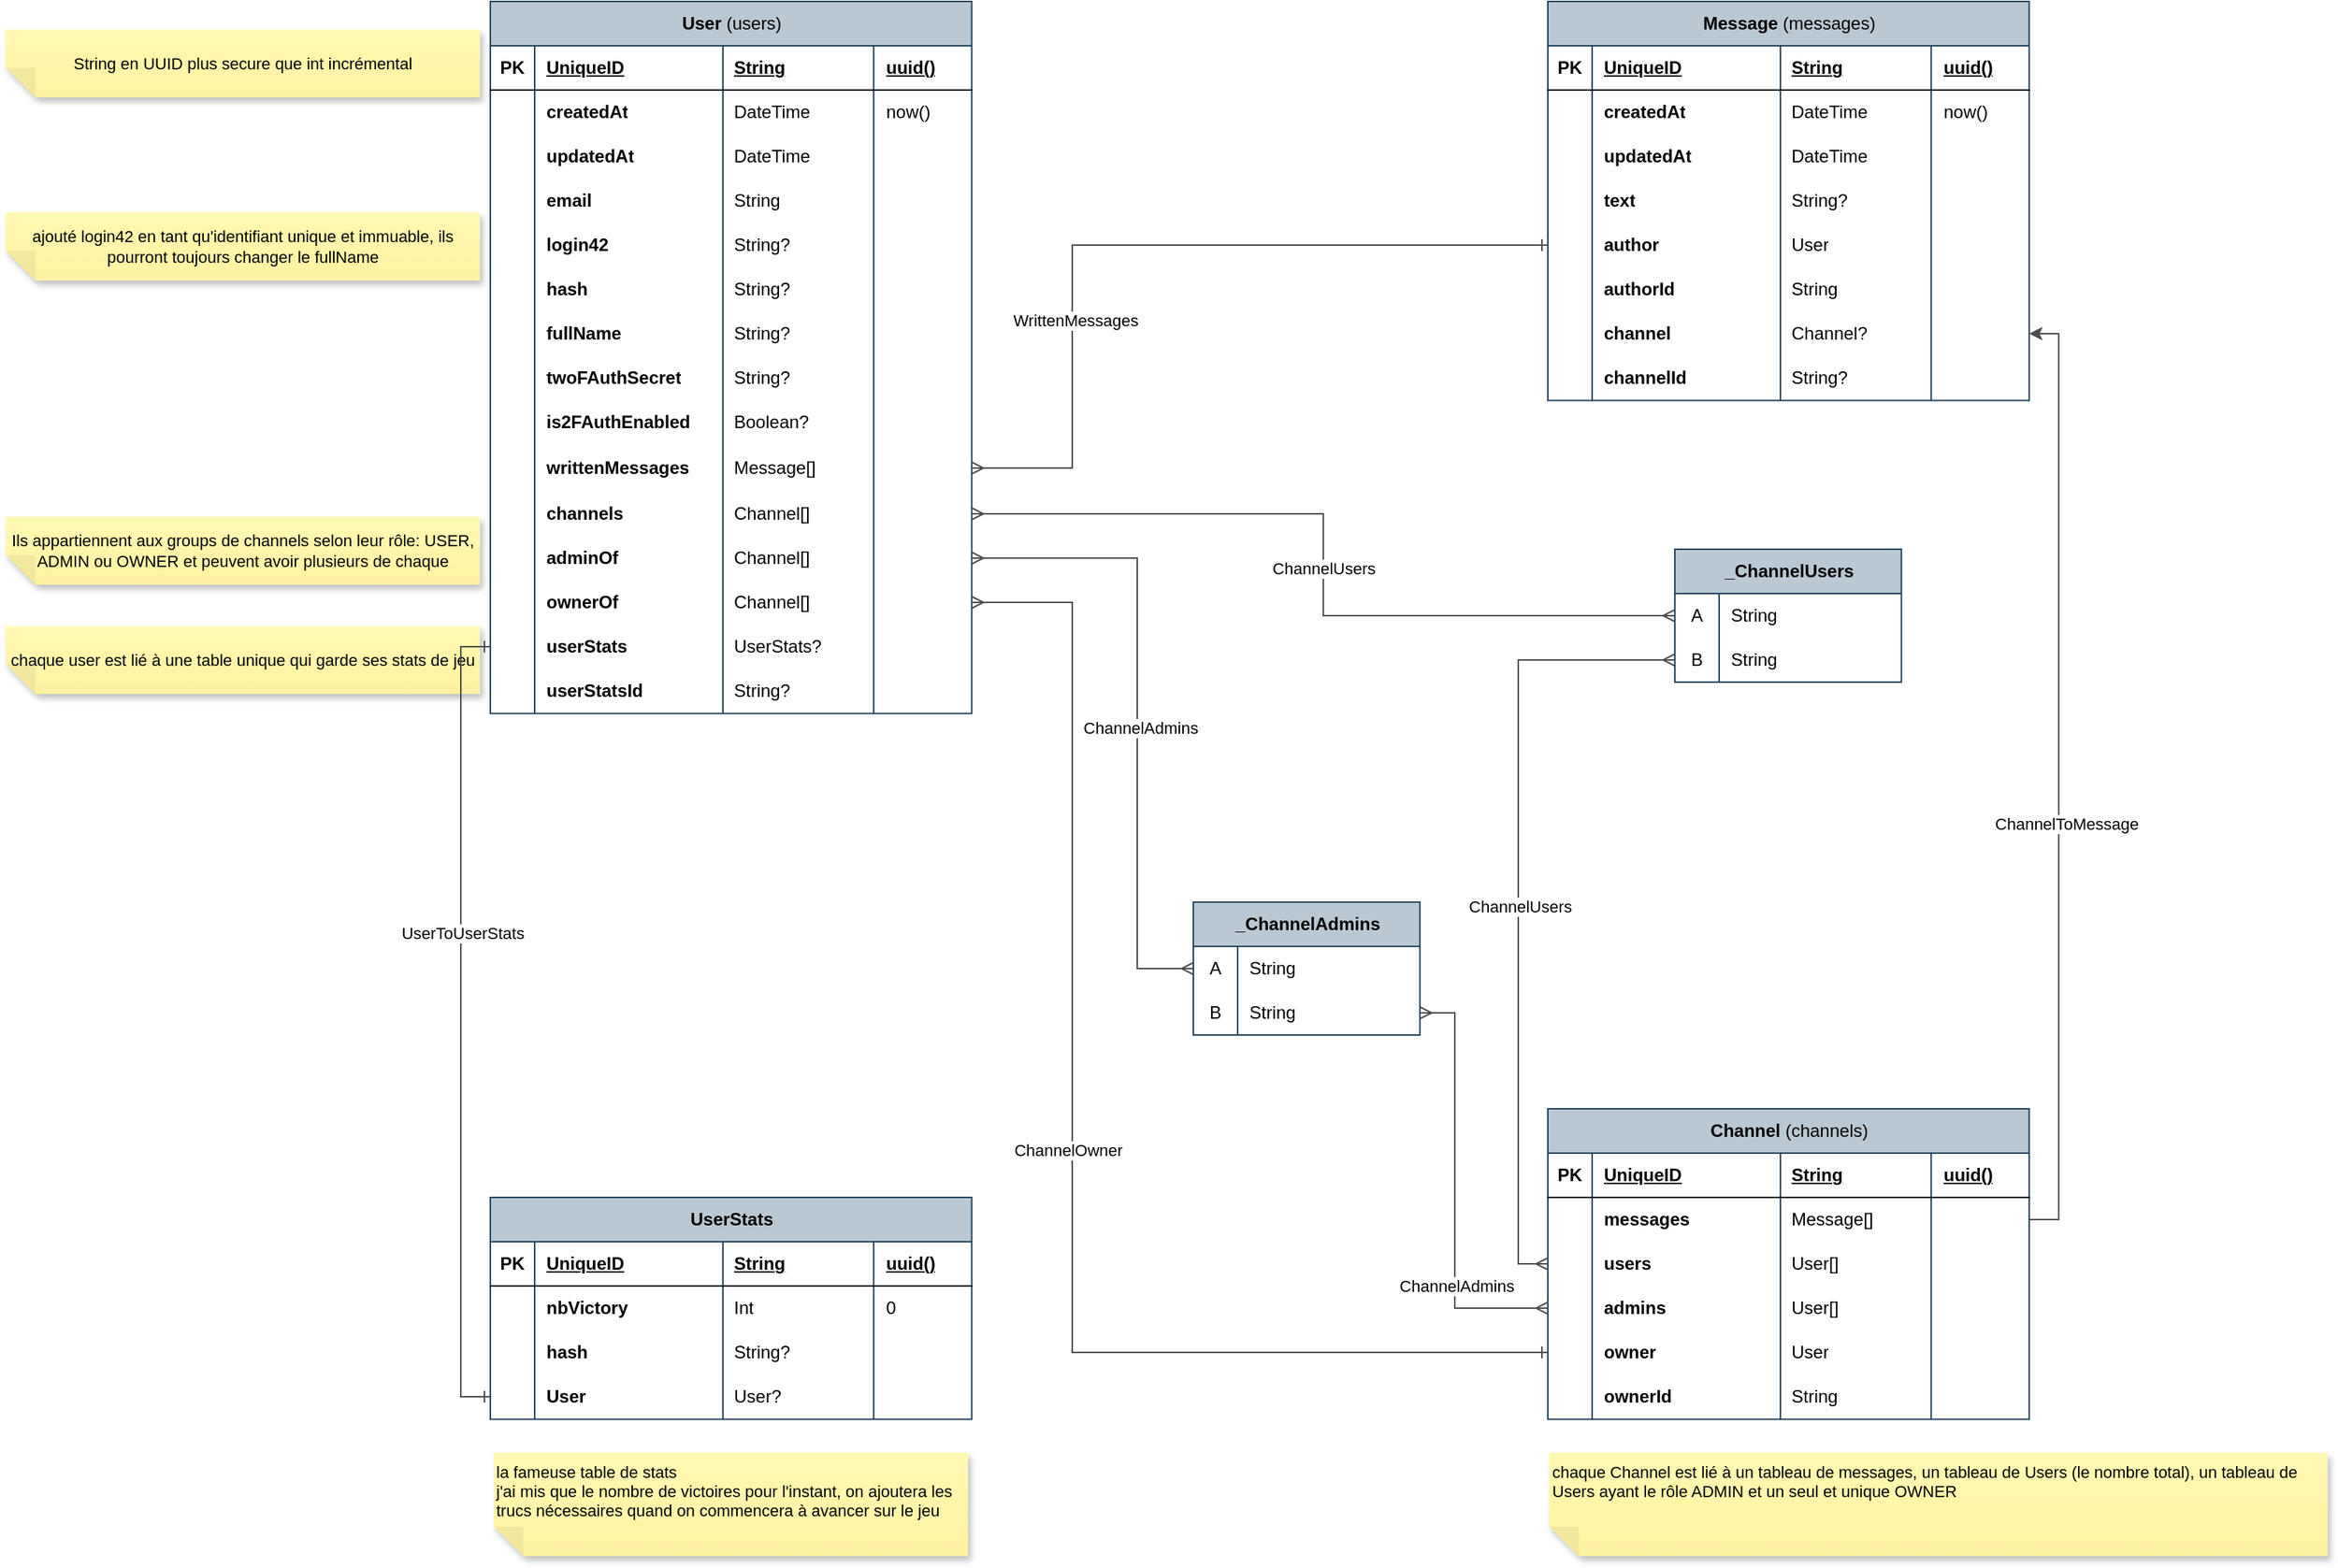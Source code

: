 <mxfile version="21.7.4" type="github">
  <diagram name="Page-1" id="1YqTaJntaDhlGhBVYmfw">
    <mxGraphModel dx="2515" dy="2968" grid="0" gridSize="10" guides="1" tooltips="1" connect="1" arrows="1" fold="1" page="1" pageScale="1" pageWidth="1654" pageHeight="1169" math="0" shadow="0">
      <root>
        <mxCell id="0" />
        <mxCell id="1" parent="0" />
        <mxCell id="CBCHBO-oQO6eX7guG4_X-4" value="chaque user est lié&amp;nbsp;à une table unique qui garde ses stats de jeu" style="shape=note;whiteSpace=wrap;html=1;backgroundOutline=1;fontColor=#000000;darkOpacity=0.05;fillColor=#FFF9B2;strokeColor=none;fillStyle=solid;direction=west;gradientDirection=north;gradientColor=#FFF2A1;shadow=1;size=20;pointerEvents=1;align=center;fontSize=11;" vertex="1" parent="1">
          <mxGeometry x="6" y="521" width="321" height="46" as="geometry" />
        </mxCell>
        <mxCell id="5a9SUv9irwIiewoasVEZ-35" value="User &lt;span style=&quot;font-weight: normal;&quot;&gt;(users)&lt;/span&gt;" style="shape=table;startSize=30;container=1;collapsible=1;childLayout=tableLayout;fixedRows=1;rowLines=0;align=center;resizeLast=1;html=1;spacing=2;fontStyle=1;fillColor=#bac8d3;strokeColor=#23445d;" parent="1" vertex="1">
          <mxGeometry x="334" y="98" width="325.895" height="482.211" as="geometry" />
        </mxCell>
        <mxCell id="5a9SUv9irwIiewoasVEZ-36" value="" style="shape=tableRow;horizontal=0;startSize=0;swimlaneHead=0;swimlaneBody=0;fillColor=none;collapsible=0;dropTarget=0;points=[[0,0.5],[1,0.5]];portConstraint=eastwest;top=0;left=0;right=0;bottom=1;" parent="5a9SUv9irwIiewoasVEZ-35" vertex="1">
          <mxGeometry y="30" width="325.895" height="30" as="geometry" />
        </mxCell>
        <mxCell id="5a9SUv9irwIiewoasVEZ-37" value="PK" style="shape=partialRectangle;connectable=0;fillColor=none;top=0;left=0;bottom=0;right=0;fontStyle=1;overflow=hidden;whiteSpace=wrap;html=1;" parent="5a9SUv9irwIiewoasVEZ-36" vertex="1">
          <mxGeometry width="30" height="30" as="geometry">
            <mxRectangle width="30" height="30" as="alternateBounds" />
          </mxGeometry>
        </mxCell>
        <mxCell id="5a9SUv9irwIiewoasVEZ-38" value="UniqueID" style="shape=partialRectangle;connectable=0;fillColor=none;top=0;left=0;bottom=0;right=0;align=left;spacingLeft=6;fontStyle=5;overflow=hidden;whiteSpace=wrap;html=1;" parent="5a9SUv9irwIiewoasVEZ-36" vertex="1">
          <mxGeometry x="30" width="127.474" height="30" as="geometry">
            <mxRectangle width="127.474" height="30" as="alternateBounds" />
          </mxGeometry>
        </mxCell>
        <mxCell id="5a9SUv9irwIiewoasVEZ-52" value="String" style="shape=partialRectangle;connectable=0;fillColor=none;top=0;left=0;bottom=0;right=0;align=left;spacingLeft=6;fontStyle=5;overflow=hidden;whiteSpace=wrap;html=1;" parent="5a9SUv9irwIiewoasVEZ-36" vertex="1">
          <mxGeometry x="157.474" width="102.105" height="30" as="geometry">
            <mxRectangle width="102.105" height="30" as="alternateBounds" />
          </mxGeometry>
        </mxCell>
        <mxCell id="5a9SUv9irwIiewoasVEZ-56" value="uuid()" style="shape=partialRectangle;connectable=0;fillColor=none;top=0;left=0;bottom=0;right=0;align=left;spacingLeft=6;fontStyle=5;overflow=hidden;whiteSpace=wrap;html=1;" parent="5a9SUv9irwIiewoasVEZ-36" vertex="1">
          <mxGeometry x="259.579" width="66.316" height="30" as="geometry">
            <mxRectangle width="66.316" height="30" as="alternateBounds" />
          </mxGeometry>
        </mxCell>
        <mxCell id="5a9SUv9irwIiewoasVEZ-39" value="" style="shape=tableRow;horizontal=0;startSize=0;swimlaneHead=0;swimlaneBody=0;fillColor=none;collapsible=0;dropTarget=0;points=[[0,0.5],[1,0.5]];portConstraint=eastwest;top=0;left=0;right=0;bottom=0;" parent="5a9SUv9irwIiewoasVEZ-35" vertex="1">
          <mxGeometry y="60" width="325.895" height="30" as="geometry" />
        </mxCell>
        <mxCell id="5a9SUv9irwIiewoasVEZ-40" value="" style="shape=partialRectangle;connectable=0;fillColor=none;top=0;left=0;bottom=0;right=0;editable=1;overflow=hidden;whiteSpace=wrap;html=1;" parent="5a9SUv9irwIiewoasVEZ-39" vertex="1">
          <mxGeometry width="30" height="30" as="geometry">
            <mxRectangle width="30" height="30" as="alternateBounds" />
          </mxGeometry>
        </mxCell>
        <mxCell id="5a9SUv9irwIiewoasVEZ-41" value="&lt;b&gt;createdAt&lt;/b&gt;" style="shape=partialRectangle;connectable=0;fillColor=none;top=0;left=0;bottom=0;right=0;align=left;spacingLeft=6;overflow=hidden;whiteSpace=wrap;html=1;" parent="5a9SUv9irwIiewoasVEZ-39" vertex="1">
          <mxGeometry x="30" width="127.474" height="30" as="geometry">
            <mxRectangle width="127.474" height="30" as="alternateBounds" />
          </mxGeometry>
        </mxCell>
        <mxCell id="5a9SUv9irwIiewoasVEZ-53" value="DateTime" style="shape=partialRectangle;connectable=0;fillColor=none;top=0;left=0;bottom=0;right=0;align=left;spacingLeft=6;overflow=hidden;whiteSpace=wrap;html=1;" parent="5a9SUv9irwIiewoasVEZ-39" vertex="1">
          <mxGeometry x="157.474" width="102.105" height="30" as="geometry">
            <mxRectangle width="102.105" height="30" as="alternateBounds" />
          </mxGeometry>
        </mxCell>
        <mxCell id="5a9SUv9irwIiewoasVEZ-57" value="now()" style="shape=partialRectangle;connectable=0;fillColor=none;top=0;left=0;bottom=0;right=0;align=left;spacingLeft=6;overflow=hidden;whiteSpace=wrap;html=1;" parent="5a9SUv9irwIiewoasVEZ-39" vertex="1">
          <mxGeometry x="259.579" width="66.316" height="30" as="geometry">
            <mxRectangle width="66.316" height="30" as="alternateBounds" />
          </mxGeometry>
        </mxCell>
        <mxCell id="5a9SUv9irwIiewoasVEZ-42" value="" style="shape=tableRow;horizontal=0;startSize=0;swimlaneHead=0;swimlaneBody=0;fillColor=none;collapsible=0;dropTarget=0;points=[[0,0.5],[1,0.5]];portConstraint=eastwest;top=0;left=0;right=0;bottom=0;" parent="5a9SUv9irwIiewoasVEZ-35" vertex="1">
          <mxGeometry y="90" width="325.895" height="30" as="geometry" />
        </mxCell>
        <mxCell id="5a9SUv9irwIiewoasVEZ-43" value="" style="shape=partialRectangle;connectable=0;fillColor=none;top=0;left=0;bottom=0;right=0;editable=1;overflow=hidden;whiteSpace=wrap;html=1;" parent="5a9SUv9irwIiewoasVEZ-42" vertex="1">
          <mxGeometry width="30" height="30" as="geometry">
            <mxRectangle width="30" height="30" as="alternateBounds" />
          </mxGeometry>
        </mxCell>
        <mxCell id="5a9SUv9irwIiewoasVEZ-44" value="updatedAt" style="shape=partialRectangle;connectable=0;fillColor=none;top=0;left=0;bottom=0;right=0;align=left;spacingLeft=6;overflow=hidden;whiteSpace=wrap;html=1;fontStyle=1" parent="5a9SUv9irwIiewoasVEZ-42" vertex="1">
          <mxGeometry x="30" width="127.474" height="30" as="geometry">
            <mxRectangle width="127.474" height="30" as="alternateBounds" />
          </mxGeometry>
        </mxCell>
        <mxCell id="5a9SUv9irwIiewoasVEZ-54" value="DateTime" style="shape=partialRectangle;connectable=0;fillColor=none;top=0;left=0;bottom=0;right=0;align=left;spacingLeft=6;overflow=hidden;whiteSpace=wrap;html=1;" parent="5a9SUv9irwIiewoasVEZ-42" vertex="1">
          <mxGeometry x="157.474" width="102.105" height="30" as="geometry">
            <mxRectangle width="102.105" height="30" as="alternateBounds" />
          </mxGeometry>
        </mxCell>
        <mxCell id="5a9SUv9irwIiewoasVEZ-58" style="shape=partialRectangle;connectable=0;fillColor=none;top=0;left=0;bottom=0;right=0;align=left;spacingLeft=6;overflow=hidden;whiteSpace=wrap;html=1;" parent="5a9SUv9irwIiewoasVEZ-42" vertex="1">
          <mxGeometry x="259.579" width="66.316" height="30" as="geometry">
            <mxRectangle width="66.316" height="30" as="alternateBounds" />
          </mxGeometry>
        </mxCell>
        <mxCell id="5a9SUv9irwIiewoasVEZ-45" value="" style="shape=tableRow;horizontal=0;startSize=0;swimlaneHead=0;swimlaneBody=0;fillColor=none;collapsible=0;dropTarget=0;points=[[0,0.5],[1,0.5]];portConstraint=eastwest;top=0;left=0;right=0;bottom=0;" parent="5a9SUv9irwIiewoasVEZ-35" vertex="1">
          <mxGeometry y="120" width="325.895" height="30" as="geometry" />
        </mxCell>
        <mxCell id="5a9SUv9irwIiewoasVEZ-46" value="" style="shape=partialRectangle;connectable=0;fillColor=none;top=0;left=0;bottom=0;right=0;editable=1;overflow=hidden;whiteSpace=wrap;html=1;" parent="5a9SUv9irwIiewoasVEZ-45" vertex="1">
          <mxGeometry width="30" height="30" as="geometry">
            <mxRectangle width="30" height="30" as="alternateBounds" />
          </mxGeometry>
        </mxCell>
        <mxCell id="5a9SUv9irwIiewoasVEZ-47" value="email" style="shape=partialRectangle;connectable=0;fillColor=none;top=0;left=0;bottom=0;right=0;align=left;spacingLeft=6;overflow=hidden;whiteSpace=wrap;html=1;fontStyle=1" parent="5a9SUv9irwIiewoasVEZ-45" vertex="1">
          <mxGeometry x="30" width="127.474" height="30" as="geometry">
            <mxRectangle width="127.474" height="30" as="alternateBounds" />
          </mxGeometry>
        </mxCell>
        <mxCell id="5a9SUv9irwIiewoasVEZ-55" value="String" style="shape=partialRectangle;connectable=0;fillColor=none;top=0;left=0;bottom=0;right=0;align=left;spacingLeft=6;overflow=hidden;whiteSpace=wrap;html=1;" parent="5a9SUv9irwIiewoasVEZ-45" vertex="1">
          <mxGeometry x="157.474" width="102.105" height="30" as="geometry">
            <mxRectangle width="102.105" height="30" as="alternateBounds" />
          </mxGeometry>
        </mxCell>
        <mxCell id="5a9SUv9irwIiewoasVEZ-59" style="shape=partialRectangle;connectable=0;fillColor=none;top=0;left=0;bottom=0;right=0;align=left;spacingLeft=6;overflow=hidden;whiteSpace=wrap;html=1;" parent="5a9SUv9irwIiewoasVEZ-45" vertex="1">
          <mxGeometry x="259.579" width="66.316" height="30" as="geometry">
            <mxRectangle width="66.316" height="30" as="alternateBounds" />
          </mxGeometry>
        </mxCell>
        <mxCell id="5a9SUv9irwIiewoasVEZ-60" style="shape=tableRow;horizontal=0;startSize=0;swimlaneHead=0;swimlaneBody=0;fillColor=none;collapsible=0;dropTarget=0;points=[[0,0.5],[1,0.5]];portConstraint=eastwest;top=0;left=0;right=0;bottom=0;" parent="5a9SUv9irwIiewoasVEZ-35" vertex="1">
          <mxGeometry y="150" width="325.895" height="30" as="geometry" />
        </mxCell>
        <mxCell id="5a9SUv9irwIiewoasVEZ-61" style="shape=partialRectangle;connectable=0;fillColor=none;top=0;left=0;bottom=0;right=0;editable=1;overflow=hidden;whiteSpace=wrap;html=1;" parent="5a9SUv9irwIiewoasVEZ-60" vertex="1">
          <mxGeometry width="30" height="30" as="geometry">
            <mxRectangle width="30" height="30" as="alternateBounds" />
          </mxGeometry>
        </mxCell>
        <mxCell id="5a9SUv9irwIiewoasVEZ-62" value="login42" style="shape=partialRectangle;connectable=0;fillColor=none;top=0;left=0;bottom=0;right=0;align=left;spacingLeft=6;overflow=hidden;whiteSpace=wrap;html=1;fontStyle=1" parent="5a9SUv9irwIiewoasVEZ-60" vertex="1">
          <mxGeometry x="30" width="127.474" height="30" as="geometry">
            <mxRectangle width="127.474" height="30" as="alternateBounds" />
          </mxGeometry>
        </mxCell>
        <mxCell id="5a9SUv9irwIiewoasVEZ-63" value="String?" style="shape=partialRectangle;connectable=0;fillColor=none;top=0;left=0;bottom=0;right=0;align=left;spacingLeft=6;overflow=hidden;whiteSpace=wrap;html=1;" parent="5a9SUv9irwIiewoasVEZ-60" vertex="1">
          <mxGeometry x="157.474" width="102.105" height="30" as="geometry">
            <mxRectangle width="102.105" height="30" as="alternateBounds" />
          </mxGeometry>
        </mxCell>
        <mxCell id="5a9SUv9irwIiewoasVEZ-64" style="shape=partialRectangle;connectable=0;fillColor=none;top=0;left=0;bottom=0;right=0;align=left;spacingLeft=6;overflow=hidden;whiteSpace=wrap;html=1;" parent="5a9SUv9irwIiewoasVEZ-60" vertex="1">
          <mxGeometry x="259.579" width="66.316" height="30" as="geometry">
            <mxRectangle width="66.316" height="30" as="alternateBounds" />
          </mxGeometry>
        </mxCell>
        <mxCell id="5a9SUv9irwIiewoasVEZ-65" style="shape=tableRow;horizontal=0;startSize=0;swimlaneHead=0;swimlaneBody=0;fillColor=none;collapsible=0;dropTarget=0;points=[[0,0.5],[1,0.5]];portConstraint=eastwest;top=0;left=0;right=0;bottom=0;" parent="5a9SUv9irwIiewoasVEZ-35" vertex="1">
          <mxGeometry y="180" width="325.895" height="30" as="geometry" />
        </mxCell>
        <mxCell id="5a9SUv9irwIiewoasVEZ-66" style="shape=partialRectangle;connectable=0;fillColor=none;top=0;left=0;bottom=0;right=0;editable=1;overflow=hidden;whiteSpace=wrap;html=1;" parent="5a9SUv9irwIiewoasVEZ-65" vertex="1">
          <mxGeometry width="30" height="30" as="geometry">
            <mxRectangle width="30" height="30" as="alternateBounds" />
          </mxGeometry>
        </mxCell>
        <mxCell id="5a9SUv9irwIiewoasVEZ-67" value="hash" style="shape=partialRectangle;connectable=0;fillColor=none;top=0;left=0;bottom=0;right=0;align=left;spacingLeft=6;overflow=hidden;whiteSpace=wrap;html=1;fontStyle=1" parent="5a9SUv9irwIiewoasVEZ-65" vertex="1">
          <mxGeometry x="30" width="127.474" height="30" as="geometry">
            <mxRectangle width="127.474" height="30" as="alternateBounds" />
          </mxGeometry>
        </mxCell>
        <mxCell id="5a9SUv9irwIiewoasVEZ-68" value="String?" style="shape=partialRectangle;connectable=0;fillColor=none;top=0;left=0;bottom=0;right=0;align=left;spacingLeft=6;overflow=hidden;whiteSpace=wrap;html=1;" parent="5a9SUv9irwIiewoasVEZ-65" vertex="1">
          <mxGeometry x="157.474" width="102.105" height="30" as="geometry">
            <mxRectangle width="102.105" height="30" as="alternateBounds" />
          </mxGeometry>
        </mxCell>
        <mxCell id="5a9SUv9irwIiewoasVEZ-69" style="shape=partialRectangle;connectable=0;fillColor=none;top=0;left=0;bottom=0;right=0;align=left;spacingLeft=6;overflow=hidden;whiteSpace=wrap;html=1;" parent="5a9SUv9irwIiewoasVEZ-65" vertex="1">
          <mxGeometry x="259.579" width="66.316" height="30" as="geometry">
            <mxRectangle width="66.316" height="30" as="alternateBounds" />
          </mxGeometry>
        </mxCell>
        <mxCell id="5a9SUv9irwIiewoasVEZ-70" style="shape=tableRow;horizontal=0;startSize=0;swimlaneHead=0;swimlaneBody=0;fillColor=none;collapsible=0;dropTarget=0;points=[[0,0.5],[1,0.5]];portConstraint=eastwest;top=0;left=0;right=0;bottom=0;" parent="5a9SUv9irwIiewoasVEZ-35" vertex="1">
          <mxGeometry y="210" width="325.895" height="30" as="geometry" />
        </mxCell>
        <mxCell id="5a9SUv9irwIiewoasVEZ-71" style="shape=partialRectangle;connectable=0;fillColor=none;top=0;left=0;bottom=0;right=0;editable=1;overflow=hidden;whiteSpace=wrap;html=1;" parent="5a9SUv9irwIiewoasVEZ-70" vertex="1">
          <mxGeometry width="30" height="30" as="geometry">
            <mxRectangle width="30" height="30" as="alternateBounds" />
          </mxGeometry>
        </mxCell>
        <mxCell id="5a9SUv9irwIiewoasVEZ-72" value="fullName" style="shape=partialRectangle;connectable=0;fillColor=none;top=0;left=0;bottom=0;right=0;align=left;spacingLeft=6;overflow=hidden;whiteSpace=wrap;html=1;fontStyle=1" parent="5a9SUv9irwIiewoasVEZ-70" vertex="1">
          <mxGeometry x="30" width="127.474" height="30" as="geometry">
            <mxRectangle width="127.474" height="30" as="alternateBounds" />
          </mxGeometry>
        </mxCell>
        <mxCell id="5a9SUv9irwIiewoasVEZ-73" value="String?" style="shape=partialRectangle;connectable=0;fillColor=none;top=0;left=0;bottom=0;right=0;align=left;spacingLeft=6;overflow=hidden;whiteSpace=wrap;html=1;" parent="5a9SUv9irwIiewoasVEZ-70" vertex="1">
          <mxGeometry x="157.474" width="102.105" height="30" as="geometry">
            <mxRectangle width="102.105" height="30" as="alternateBounds" />
          </mxGeometry>
        </mxCell>
        <mxCell id="5a9SUv9irwIiewoasVEZ-74" style="shape=partialRectangle;connectable=0;fillColor=none;top=0;left=0;bottom=0;right=0;align=left;spacingLeft=6;overflow=hidden;whiteSpace=wrap;html=1;" parent="5a9SUv9irwIiewoasVEZ-70" vertex="1">
          <mxGeometry x="259.579" width="66.316" height="30" as="geometry">
            <mxRectangle width="66.316" height="30" as="alternateBounds" />
          </mxGeometry>
        </mxCell>
        <mxCell id="5a9SUv9irwIiewoasVEZ-75" style="shape=tableRow;horizontal=0;startSize=0;swimlaneHead=0;swimlaneBody=0;fillColor=none;collapsible=0;dropTarget=0;points=[[0,0.5],[1,0.5]];portConstraint=eastwest;top=0;left=0;right=0;bottom=0;" parent="5a9SUv9irwIiewoasVEZ-35" vertex="1">
          <mxGeometry y="240" width="325.895" height="30" as="geometry" />
        </mxCell>
        <mxCell id="5a9SUv9irwIiewoasVEZ-76" style="shape=partialRectangle;connectable=0;fillColor=none;top=0;left=0;bottom=0;right=0;editable=1;overflow=hidden;whiteSpace=wrap;html=1;" parent="5a9SUv9irwIiewoasVEZ-75" vertex="1">
          <mxGeometry width="30" height="30" as="geometry">
            <mxRectangle width="30" height="30" as="alternateBounds" />
          </mxGeometry>
        </mxCell>
        <mxCell id="5a9SUv9irwIiewoasVEZ-77" value="twoFAuthSecret" style="shape=partialRectangle;connectable=0;fillColor=none;top=0;left=0;bottom=0;right=0;align=left;spacingLeft=6;overflow=hidden;whiteSpace=wrap;html=1;fontStyle=1" parent="5a9SUv9irwIiewoasVEZ-75" vertex="1">
          <mxGeometry x="30" width="127.474" height="30" as="geometry">
            <mxRectangle width="127.474" height="30" as="alternateBounds" />
          </mxGeometry>
        </mxCell>
        <mxCell id="5a9SUv9irwIiewoasVEZ-78" value="String?" style="shape=partialRectangle;connectable=0;fillColor=none;top=0;left=0;bottom=0;right=0;align=left;spacingLeft=6;overflow=hidden;whiteSpace=wrap;html=1;" parent="5a9SUv9irwIiewoasVEZ-75" vertex="1">
          <mxGeometry x="157.474" width="102.105" height="30" as="geometry">
            <mxRectangle width="102.105" height="30" as="alternateBounds" />
          </mxGeometry>
        </mxCell>
        <mxCell id="5a9SUv9irwIiewoasVEZ-79" style="shape=partialRectangle;connectable=0;fillColor=none;top=0;left=0;bottom=0;right=0;align=left;spacingLeft=6;overflow=hidden;whiteSpace=wrap;html=1;" parent="5a9SUv9irwIiewoasVEZ-75" vertex="1">
          <mxGeometry x="259.579" width="66.316" height="30" as="geometry">
            <mxRectangle width="66.316" height="30" as="alternateBounds" />
          </mxGeometry>
        </mxCell>
        <mxCell id="5a9SUv9irwIiewoasVEZ-80" style="shape=tableRow;horizontal=0;startSize=0;swimlaneHead=0;swimlaneBody=0;fillColor=none;collapsible=0;dropTarget=0;points=[[0,0.5],[1,0.5]];portConstraint=eastwest;top=0;left=0;right=0;bottom=0;" parent="5a9SUv9irwIiewoasVEZ-35" vertex="1">
          <mxGeometry y="270" width="325.895" height="30" as="geometry" />
        </mxCell>
        <mxCell id="5a9SUv9irwIiewoasVEZ-81" style="shape=partialRectangle;connectable=0;fillColor=none;top=0;left=0;bottom=0;right=0;editable=1;overflow=hidden;whiteSpace=wrap;html=1;" parent="5a9SUv9irwIiewoasVEZ-80" vertex="1">
          <mxGeometry width="30" height="30" as="geometry">
            <mxRectangle width="30" height="30" as="alternateBounds" />
          </mxGeometry>
        </mxCell>
        <mxCell id="5a9SUv9irwIiewoasVEZ-82" value="is2FAuthEnabled" style="shape=partialRectangle;connectable=0;fillColor=none;top=0;left=0;bottom=0;right=0;align=left;spacingLeft=6;overflow=hidden;whiteSpace=wrap;html=1;fontStyle=1" parent="5a9SUv9irwIiewoasVEZ-80" vertex="1">
          <mxGeometry x="30" width="127.474" height="30" as="geometry">
            <mxRectangle width="127.474" height="30" as="alternateBounds" />
          </mxGeometry>
        </mxCell>
        <mxCell id="5a9SUv9irwIiewoasVEZ-83" value="Boolean?" style="shape=partialRectangle;connectable=0;fillColor=none;top=0;left=0;bottom=0;right=0;align=left;spacingLeft=6;overflow=hidden;whiteSpace=wrap;html=1;" parent="5a9SUv9irwIiewoasVEZ-80" vertex="1">
          <mxGeometry x="157.474" width="102.105" height="30" as="geometry">
            <mxRectangle width="102.105" height="30" as="alternateBounds" />
          </mxGeometry>
        </mxCell>
        <mxCell id="5a9SUv9irwIiewoasVEZ-84" style="shape=partialRectangle;connectable=0;fillColor=none;top=0;left=0;bottom=0;right=0;align=left;spacingLeft=6;overflow=hidden;whiteSpace=wrap;html=1;" parent="5a9SUv9irwIiewoasVEZ-80" vertex="1">
          <mxGeometry x="259.579" width="66.316" height="30" as="geometry">
            <mxRectangle width="66.316" height="30" as="alternateBounds" />
          </mxGeometry>
        </mxCell>
        <mxCell id="5a9SUv9irwIiewoasVEZ-85" style="shape=tableRow;horizontal=0;startSize=0;swimlaneHead=0;swimlaneBody=0;fillColor=none;collapsible=0;dropTarget=0;points=[[0,0.5],[1,0.5]];portConstraint=eastwest;top=0;left=0;right=0;bottom=0;" parent="5a9SUv9irwIiewoasVEZ-35" vertex="1">
          <mxGeometry y="300" width="325.895" height="32" as="geometry" />
        </mxCell>
        <mxCell id="5a9SUv9irwIiewoasVEZ-86" style="shape=partialRectangle;connectable=0;fillColor=none;top=0;left=0;bottom=0;right=0;editable=1;overflow=hidden;whiteSpace=wrap;html=1;" parent="5a9SUv9irwIiewoasVEZ-85" vertex="1">
          <mxGeometry width="30" height="32" as="geometry">
            <mxRectangle width="30" height="32" as="alternateBounds" />
          </mxGeometry>
        </mxCell>
        <mxCell id="5a9SUv9irwIiewoasVEZ-87" value="writtenMessages" style="shape=partialRectangle;connectable=0;fillColor=none;top=0;left=0;bottom=0;right=0;align=left;spacingLeft=6;overflow=hidden;whiteSpace=wrap;html=1;fontStyle=1" parent="5a9SUv9irwIiewoasVEZ-85" vertex="1">
          <mxGeometry x="30" width="127.474" height="32" as="geometry">
            <mxRectangle width="127.474" height="32" as="alternateBounds" />
          </mxGeometry>
        </mxCell>
        <mxCell id="5a9SUv9irwIiewoasVEZ-88" value="Message[]" style="shape=partialRectangle;connectable=0;fillColor=none;top=0;left=0;bottom=0;right=0;align=left;spacingLeft=6;overflow=hidden;whiteSpace=wrap;html=1;" parent="5a9SUv9irwIiewoasVEZ-85" vertex="1">
          <mxGeometry x="157.474" width="102.105" height="32" as="geometry">
            <mxRectangle width="102.105" height="32" as="alternateBounds" />
          </mxGeometry>
        </mxCell>
        <mxCell id="5a9SUv9irwIiewoasVEZ-89" style="shape=partialRectangle;connectable=0;fillColor=none;top=0;left=0;bottom=0;right=0;align=left;spacingLeft=6;overflow=hidden;whiteSpace=wrap;html=1;" parent="5a9SUv9irwIiewoasVEZ-85" vertex="1">
          <mxGeometry x="259.579" width="66.316" height="32" as="geometry">
            <mxRectangle width="66.316" height="32" as="alternateBounds" />
          </mxGeometry>
        </mxCell>
        <mxCell id="5a9SUv9irwIiewoasVEZ-90" style="shape=tableRow;horizontal=0;startSize=0;swimlaneHead=0;swimlaneBody=0;fillColor=none;collapsible=0;dropTarget=0;points=[[0,0.5],[1,0.5]];portConstraint=eastwest;top=0;left=0;right=0;bottom=0;" parent="5a9SUv9irwIiewoasVEZ-35" vertex="1">
          <mxGeometry y="332" width="325.895" height="30" as="geometry" />
        </mxCell>
        <mxCell id="5a9SUv9irwIiewoasVEZ-91" style="shape=partialRectangle;connectable=0;fillColor=none;top=0;left=0;bottom=0;right=0;editable=1;overflow=hidden;whiteSpace=wrap;html=1;" parent="5a9SUv9irwIiewoasVEZ-90" vertex="1">
          <mxGeometry width="30" height="30" as="geometry">
            <mxRectangle width="30" height="30" as="alternateBounds" />
          </mxGeometry>
        </mxCell>
        <mxCell id="5a9SUv9irwIiewoasVEZ-92" value="channels" style="shape=partialRectangle;connectable=0;fillColor=none;top=0;left=0;bottom=0;right=0;align=left;spacingLeft=6;overflow=hidden;whiteSpace=wrap;html=1;fontStyle=1" parent="5a9SUv9irwIiewoasVEZ-90" vertex="1">
          <mxGeometry x="30" width="127.474" height="30" as="geometry">
            <mxRectangle width="127.474" height="30" as="alternateBounds" />
          </mxGeometry>
        </mxCell>
        <mxCell id="5a9SUv9irwIiewoasVEZ-93" value="Channel[]" style="shape=partialRectangle;connectable=0;fillColor=none;top=0;left=0;bottom=0;right=0;align=left;spacingLeft=6;overflow=hidden;whiteSpace=wrap;html=1;" parent="5a9SUv9irwIiewoasVEZ-90" vertex="1">
          <mxGeometry x="157.474" width="102.105" height="30" as="geometry">
            <mxRectangle width="102.105" height="30" as="alternateBounds" />
          </mxGeometry>
        </mxCell>
        <mxCell id="5a9SUv9irwIiewoasVEZ-94" style="shape=partialRectangle;connectable=0;fillColor=none;top=0;left=0;bottom=0;right=0;align=left;spacingLeft=6;overflow=hidden;whiteSpace=wrap;html=1;" parent="5a9SUv9irwIiewoasVEZ-90" vertex="1">
          <mxGeometry x="259.579" width="66.316" height="30" as="geometry">
            <mxRectangle width="66.316" height="30" as="alternateBounds" />
          </mxGeometry>
        </mxCell>
        <mxCell id="5a9SUv9irwIiewoasVEZ-95" style="shape=tableRow;horizontal=0;startSize=0;swimlaneHead=0;swimlaneBody=0;fillColor=none;collapsible=0;dropTarget=0;points=[[0,0.5],[1,0.5]];portConstraint=eastwest;top=0;left=0;right=0;bottom=0;" parent="5a9SUv9irwIiewoasVEZ-35" vertex="1">
          <mxGeometry y="362" width="325.895" height="30" as="geometry" />
        </mxCell>
        <mxCell id="5a9SUv9irwIiewoasVEZ-96" style="shape=partialRectangle;connectable=0;fillColor=none;top=0;left=0;bottom=0;right=0;editable=1;overflow=hidden;whiteSpace=wrap;html=1;" parent="5a9SUv9irwIiewoasVEZ-95" vertex="1">
          <mxGeometry width="30" height="30" as="geometry">
            <mxRectangle width="30" height="30" as="alternateBounds" />
          </mxGeometry>
        </mxCell>
        <mxCell id="5a9SUv9irwIiewoasVEZ-97" value="adminOf" style="shape=partialRectangle;connectable=0;fillColor=none;top=0;left=0;bottom=0;right=0;align=left;spacingLeft=6;overflow=hidden;whiteSpace=wrap;html=1;fontStyle=1" parent="5a9SUv9irwIiewoasVEZ-95" vertex="1">
          <mxGeometry x="30" width="127.474" height="30" as="geometry">
            <mxRectangle width="127.474" height="30" as="alternateBounds" />
          </mxGeometry>
        </mxCell>
        <mxCell id="5a9SUv9irwIiewoasVEZ-98" value="Channel[]" style="shape=partialRectangle;connectable=0;fillColor=none;top=0;left=0;bottom=0;right=0;align=left;spacingLeft=6;overflow=hidden;whiteSpace=wrap;html=1;" parent="5a9SUv9irwIiewoasVEZ-95" vertex="1">
          <mxGeometry x="157.474" width="102.105" height="30" as="geometry">
            <mxRectangle width="102.105" height="30" as="alternateBounds" />
          </mxGeometry>
        </mxCell>
        <mxCell id="5a9SUv9irwIiewoasVEZ-99" style="shape=partialRectangle;connectable=0;fillColor=none;top=0;left=0;bottom=0;right=0;align=left;spacingLeft=6;overflow=hidden;whiteSpace=wrap;html=1;" parent="5a9SUv9irwIiewoasVEZ-95" vertex="1">
          <mxGeometry x="259.579" width="66.316" height="30" as="geometry">
            <mxRectangle width="66.316" height="30" as="alternateBounds" />
          </mxGeometry>
        </mxCell>
        <mxCell id="5a9SUv9irwIiewoasVEZ-100" style="shape=tableRow;horizontal=0;startSize=0;swimlaneHead=0;swimlaneBody=0;fillColor=none;collapsible=0;dropTarget=0;points=[[0,0.5],[1,0.5]];portConstraint=eastwest;top=0;left=0;right=0;bottom=0;" parent="5a9SUv9irwIiewoasVEZ-35" vertex="1">
          <mxGeometry y="392" width="325.895" height="30" as="geometry" />
        </mxCell>
        <mxCell id="5a9SUv9irwIiewoasVEZ-101" style="shape=partialRectangle;connectable=0;fillColor=none;top=0;left=0;bottom=0;right=0;editable=1;overflow=hidden;whiteSpace=wrap;html=1;" parent="5a9SUv9irwIiewoasVEZ-100" vertex="1">
          <mxGeometry width="30" height="30" as="geometry">
            <mxRectangle width="30" height="30" as="alternateBounds" />
          </mxGeometry>
        </mxCell>
        <mxCell id="5a9SUv9irwIiewoasVEZ-102" value="ownerOf" style="shape=partialRectangle;connectable=0;fillColor=none;top=0;left=0;bottom=0;right=0;align=left;spacingLeft=6;overflow=hidden;whiteSpace=wrap;html=1;fontStyle=1" parent="5a9SUv9irwIiewoasVEZ-100" vertex="1">
          <mxGeometry x="30" width="127.474" height="30" as="geometry">
            <mxRectangle width="127.474" height="30" as="alternateBounds" />
          </mxGeometry>
        </mxCell>
        <mxCell id="5a9SUv9irwIiewoasVEZ-103" value="Channel[]" style="shape=partialRectangle;connectable=0;fillColor=none;top=0;left=0;bottom=0;right=0;align=left;spacingLeft=6;overflow=hidden;whiteSpace=wrap;html=1;" parent="5a9SUv9irwIiewoasVEZ-100" vertex="1">
          <mxGeometry x="157.474" width="102.105" height="30" as="geometry">
            <mxRectangle width="102.105" height="30" as="alternateBounds" />
          </mxGeometry>
        </mxCell>
        <mxCell id="5a9SUv9irwIiewoasVEZ-104" style="shape=partialRectangle;connectable=0;fillColor=none;top=0;left=0;bottom=0;right=0;align=left;spacingLeft=6;overflow=hidden;whiteSpace=wrap;html=1;" parent="5a9SUv9irwIiewoasVEZ-100" vertex="1">
          <mxGeometry x="259.579" width="66.316" height="30" as="geometry">
            <mxRectangle width="66.316" height="30" as="alternateBounds" />
          </mxGeometry>
        </mxCell>
        <mxCell id="5a9SUv9irwIiewoasVEZ-105" style="shape=tableRow;horizontal=0;startSize=0;swimlaneHead=0;swimlaneBody=0;fillColor=none;collapsible=0;dropTarget=0;points=[[0,0.5],[1,0.5]];portConstraint=eastwest;top=0;left=0;right=0;bottom=0;" parent="5a9SUv9irwIiewoasVEZ-35" vertex="1">
          <mxGeometry y="422" width="325.895" height="30" as="geometry" />
        </mxCell>
        <mxCell id="5a9SUv9irwIiewoasVEZ-106" style="shape=partialRectangle;connectable=0;fillColor=none;top=0;left=0;bottom=0;right=0;editable=1;overflow=hidden;whiteSpace=wrap;html=1;" parent="5a9SUv9irwIiewoasVEZ-105" vertex="1">
          <mxGeometry width="30" height="30" as="geometry">
            <mxRectangle width="30" height="30" as="alternateBounds" />
          </mxGeometry>
        </mxCell>
        <mxCell id="5a9SUv9irwIiewoasVEZ-107" value="userStats" style="shape=partialRectangle;connectable=0;fillColor=none;top=0;left=0;bottom=0;right=0;align=left;spacingLeft=6;overflow=hidden;whiteSpace=wrap;html=1;fontStyle=1" parent="5a9SUv9irwIiewoasVEZ-105" vertex="1">
          <mxGeometry x="30" width="127.474" height="30" as="geometry">
            <mxRectangle width="127.474" height="30" as="alternateBounds" />
          </mxGeometry>
        </mxCell>
        <mxCell id="5a9SUv9irwIiewoasVEZ-108" value="UserStats?" style="shape=partialRectangle;connectable=0;fillColor=none;top=0;left=0;bottom=0;right=0;align=left;spacingLeft=6;overflow=hidden;whiteSpace=wrap;html=1;" parent="5a9SUv9irwIiewoasVEZ-105" vertex="1">
          <mxGeometry x="157.474" width="102.105" height="30" as="geometry">
            <mxRectangle width="102.105" height="30" as="alternateBounds" />
          </mxGeometry>
        </mxCell>
        <mxCell id="5a9SUv9irwIiewoasVEZ-109" style="shape=partialRectangle;connectable=0;fillColor=none;top=0;left=0;bottom=0;right=0;align=left;spacingLeft=6;overflow=hidden;whiteSpace=wrap;html=1;" parent="5a9SUv9irwIiewoasVEZ-105" vertex="1">
          <mxGeometry x="259.579" width="66.316" height="30" as="geometry">
            <mxRectangle width="66.316" height="30" as="alternateBounds" />
          </mxGeometry>
        </mxCell>
        <mxCell id="5a9SUv9irwIiewoasVEZ-115" style="shape=tableRow;horizontal=0;startSize=0;swimlaneHead=0;swimlaneBody=0;fillColor=none;collapsible=0;dropTarget=0;points=[[0,0.5],[1,0.5]];portConstraint=eastwest;top=0;left=0;right=0;bottom=0;" parent="5a9SUv9irwIiewoasVEZ-35" vertex="1">
          <mxGeometry y="452" width="325.895" height="30" as="geometry" />
        </mxCell>
        <mxCell id="5a9SUv9irwIiewoasVEZ-116" style="shape=partialRectangle;connectable=0;fillColor=none;top=0;left=0;bottom=0;right=0;editable=1;overflow=hidden;whiteSpace=wrap;html=1;" parent="5a9SUv9irwIiewoasVEZ-115" vertex="1">
          <mxGeometry width="30" height="30" as="geometry">
            <mxRectangle width="30" height="30" as="alternateBounds" />
          </mxGeometry>
        </mxCell>
        <mxCell id="5a9SUv9irwIiewoasVEZ-117" value="userStatsId" style="shape=partialRectangle;connectable=0;fillColor=none;top=0;left=0;bottom=0;right=0;align=left;spacingLeft=6;overflow=hidden;whiteSpace=wrap;html=1;fontStyle=1" parent="5a9SUv9irwIiewoasVEZ-115" vertex="1">
          <mxGeometry x="30" width="127.474" height="30" as="geometry">
            <mxRectangle width="127.474" height="30" as="alternateBounds" />
          </mxGeometry>
        </mxCell>
        <mxCell id="5a9SUv9irwIiewoasVEZ-118" value="String?" style="shape=partialRectangle;connectable=0;fillColor=none;top=0;left=0;bottom=0;right=0;align=left;spacingLeft=6;overflow=hidden;whiteSpace=wrap;html=1;" parent="5a9SUv9irwIiewoasVEZ-115" vertex="1">
          <mxGeometry x="157.474" width="102.105" height="30" as="geometry">
            <mxRectangle width="102.105" height="30" as="alternateBounds" />
          </mxGeometry>
        </mxCell>
        <mxCell id="5a9SUv9irwIiewoasVEZ-119" style="shape=partialRectangle;connectable=0;fillColor=none;top=0;left=0;bottom=0;right=0;align=left;spacingLeft=6;overflow=hidden;whiteSpace=wrap;html=1;" parent="5a9SUv9irwIiewoasVEZ-115" vertex="1">
          <mxGeometry x="259.579" width="66.316" height="30" as="geometry">
            <mxRectangle width="66.316" height="30" as="alternateBounds" />
          </mxGeometry>
        </mxCell>
        <mxCell id="5a9SUv9irwIiewoasVEZ-120" value="UserStats" style="shape=table;startSize=30;container=1;collapsible=1;childLayout=tableLayout;fixedRows=1;rowLines=0;align=center;resizeLast=1;html=1;spacing=2;fontStyle=1;fillColor=#bac8d3;strokeColor=#23445d;" parent="1" vertex="1">
          <mxGeometry x="334" y="908" width="325.895" height="150.211" as="geometry" />
        </mxCell>
        <mxCell id="5a9SUv9irwIiewoasVEZ-121" value="" style="shape=tableRow;horizontal=0;startSize=0;swimlaneHead=0;swimlaneBody=0;fillColor=none;collapsible=0;dropTarget=0;points=[[0,0.5],[1,0.5]];portConstraint=eastwest;top=0;left=0;right=0;bottom=1;" parent="5a9SUv9irwIiewoasVEZ-120" vertex="1">
          <mxGeometry y="30" width="325.895" height="30" as="geometry" />
        </mxCell>
        <mxCell id="5a9SUv9irwIiewoasVEZ-122" value="PK" style="shape=partialRectangle;connectable=0;fillColor=none;top=0;left=0;bottom=0;right=0;fontStyle=1;overflow=hidden;whiteSpace=wrap;html=1;" parent="5a9SUv9irwIiewoasVEZ-121" vertex="1">
          <mxGeometry width="30" height="30" as="geometry">
            <mxRectangle width="30" height="30" as="alternateBounds" />
          </mxGeometry>
        </mxCell>
        <mxCell id="5a9SUv9irwIiewoasVEZ-123" value="UniqueID" style="shape=partialRectangle;connectable=0;fillColor=none;top=0;left=0;bottom=0;right=0;align=left;spacingLeft=6;fontStyle=5;overflow=hidden;whiteSpace=wrap;html=1;" parent="5a9SUv9irwIiewoasVEZ-121" vertex="1">
          <mxGeometry x="30" width="127.474" height="30" as="geometry">
            <mxRectangle width="127.474" height="30" as="alternateBounds" />
          </mxGeometry>
        </mxCell>
        <mxCell id="5a9SUv9irwIiewoasVEZ-124" value="String" style="shape=partialRectangle;connectable=0;fillColor=none;top=0;left=0;bottom=0;right=0;align=left;spacingLeft=6;fontStyle=5;overflow=hidden;whiteSpace=wrap;html=1;" parent="5a9SUv9irwIiewoasVEZ-121" vertex="1">
          <mxGeometry x="157.474" width="102.105" height="30" as="geometry">
            <mxRectangle width="102.105" height="30" as="alternateBounds" />
          </mxGeometry>
        </mxCell>
        <mxCell id="5a9SUv9irwIiewoasVEZ-125" value="uuid()" style="shape=partialRectangle;connectable=0;fillColor=none;top=0;left=0;bottom=0;right=0;align=left;spacingLeft=6;fontStyle=5;overflow=hidden;whiteSpace=wrap;html=1;" parent="5a9SUv9irwIiewoasVEZ-121" vertex="1">
          <mxGeometry x="259.579" width="66.316" height="30" as="geometry">
            <mxRectangle width="66.316" height="30" as="alternateBounds" />
          </mxGeometry>
        </mxCell>
        <mxCell id="5a9SUv9irwIiewoasVEZ-141" style="shape=tableRow;horizontal=0;startSize=0;swimlaneHead=0;swimlaneBody=0;fillColor=none;collapsible=0;dropTarget=0;points=[[0,0.5],[1,0.5]];portConstraint=eastwest;top=0;left=0;right=0;bottom=0;" parent="5a9SUv9irwIiewoasVEZ-120" vertex="1">
          <mxGeometry y="60" width="325.895" height="30" as="geometry" />
        </mxCell>
        <mxCell id="5a9SUv9irwIiewoasVEZ-142" style="shape=partialRectangle;connectable=0;fillColor=none;top=0;left=0;bottom=0;right=0;editable=1;overflow=hidden;whiteSpace=wrap;html=1;" parent="5a9SUv9irwIiewoasVEZ-141" vertex="1">
          <mxGeometry width="30" height="30" as="geometry">
            <mxRectangle width="30" height="30" as="alternateBounds" />
          </mxGeometry>
        </mxCell>
        <mxCell id="5a9SUv9irwIiewoasVEZ-143" value="nbVictory" style="shape=partialRectangle;connectable=0;fillColor=none;top=0;left=0;bottom=0;right=0;align=left;spacingLeft=6;overflow=hidden;whiteSpace=wrap;html=1;fontStyle=1" parent="5a9SUv9irwIiewoasVEZ-141" vertex="1">
          <mxGeometry x="30" width="127.474" height="30" as="geometry">
            <mxRectangle width="127.474" height="30" as="alternateBounds" />
          </mxGeometry>
        </mxCell>
        <mxCell id="5a9SUv9irwIiewoasVEZ-144" value="Int" style="shape=partialRectangle;connectable=0;fillColor=none;top=0;left=0;bottom=0;right=0;align=left;spacingLeft=6;overflow=hidden;whiteSpace=wrap;html=1;" parent="5a9SUv9irwIiewoasVEZ-141" vertex="1">
          <mxGeometry x="157.474" width="102.105" height="30" as="geometry">
            <mxRectangle width="102.105" height="30" as="alternateBounds" />
          </mxGeometry>
        </mxCell>
        <mxCell id="5a9SUv9irwIiewoasVEZ-145" value="0" style="shape=partialRectangle;connectable=0;fillColor=none;top=0;left=0;bottom=0;right=0;align=left;spacingLeft=6;overflow=hidden;whiteSpace=wrap;html=1;" parent="5a9SUv9irwIiewoasVEZ-141" vertex="1">
          <mxGeometry x="259.579" width="66.316" height="30" as="geometry">
            <mxRectangle width="66.316" height="30" as="alternateBounds" />
          </mxGeometry>
        </mxCell>
        <mxCell id="5a9SUv9irwIiewoasVEZ-146" style="shape=tableRow;horizontal=0;startSize=0;swimlaneHead=0;swimlaneBody=0;fillColor=none;collapsible=0;dropTarget=0;points=[[0,0.5],[1,0.5]];portConstraint=eastwest;top=0;left=0;right=0;bottom=0;" parent="5a9SUv9irwIiewoasVEZ-120" vertex="1">
          <mxGeometry y="90" width="325.895" height="30" as="geometry" />
        </mxCell>
        <mxCell id="5a9SUv9irwIiewoasVEZ-147" style="shape=partialRectangle;connectable=0;fillColor=none;top=0;left=0;bottom=0;right=0;editable=1;overflow=hidden;whiteSpace=wrap;html=1;" parent="5a9SUv9irwIiewoasVEZ-146" vertex="1">
          <mxGeometry width="30" height="30" as="geometry">
            <mxRectangle width="30" height="30" as="alternateBounds" />
          </mxGeometry>
        </mxCell>
        <mxCell id="5a9SUv9irwIiewoasVEZ-148" value="hash" style="shape=partialRectangle;connectable=0;fillColor=none;top=0;left=0;bottom=0;right=0;align=left;spacingLeft=6;overflow=hidden;whiteSpace=wrap;html=1;fontStyle=1" parent="5a9SUv9irwIiewoasVEZ-146" vertex="1">
          <mxGeometry x="30" width="127.474" height="30" as="geometry">
            <mxRectangle width="127.474" height="30" as="alternateBounds" />
          </mxGeometry>
        </mxCell>
        <mxCell id="5a9SUv9irwIiewoasVEZ-149" value="String?" style="shape=partialRectangle;connectable=0;fillColor=none;top=0;left=0;bottom=0;right=0;align=left;spacingLeft=6;overflow=hidden;whiteSpace=wrap;html=1;" parent="5a9SUv9irwIiewoasVEZ-146" vertex="1">
          <mxGeometry x="157.474" width="102.105" height="30" as="geometry">
            <mxRectangle width="102.105" height="30" as="alternateBounds" />
          </mxGeometry>
        </mxCell>
        <mxCell id="5a9SUv9irwIiewoasVEZ-150" style="shape=partialRectangle;connectable=0;fillColor=none;top=0;left=0;bottom=0;right=0;align=left;spacingLeft=6;overflow=hidden;whiteSpace=wrap;html=1;" parent="5a9SUv9irwIiewoasVEZ-146" vertex="1">
          <mxGeometry x="259.579" width="66.316" height="30" as="geometry">
            <mxRectangle width="66.316" height="30" as="alternateBounds" />
          </mxGeometry>
        </mxCell>
        <mxCell id="5a9SUv9irwIiewoasVEZ-151" style="shape=tableRow;horizontal=0;startSize=0;swimlaneHead=0;swimlaneBody=0;fillColor=none;collapsible=0;dropTarget=0;points=[[0,0.5],[1,0.5]];portConstraint=eastwest;top=0;left=0;right=0;bottom=0;" parent="5a9SUv9irwIiewoasVEZ-120" vertex="1">
          <mxGeometry y="120" width="325.895" height="30" as="geometry" />
        </mxCell>
        <mxCell id="5a9SUv9irwIiewoasVEZ-152" style="shape=partialRectangle;connectable=0;fillColor=none;top=0;left=0;bottom=0;right=0;editable=1;overflow=hidden;whiteSpace=wrap;html=1;" parent="5a9SUv9irwIiewoasVEZ-151" vertex="1">
          <mxGeometry width="30" height="30" as="geometry">
            <mxRectangle width="30" height="30" as="alternateBounds" />
          </mxGeometry>
        </mxCell>
        <mxCell id="5a9SUv9irwIiewoasVEZ-153" value="User" style="shape=partialRectangle;connectable=0;fillColor=none;top=0;left=0;bottom=0;right=0;align=left;spacingLeft=6;overflow=hidden;whiteSpace=wrap;html=1;fontStyle=1" parent="5a9SUv9irwIiewoasVEZ-151" vertex="1">
          <mxGeometry x="30" width="127.474" height="30" as="geometry">
            <mxRectangle width="127.474" height="30" as="alternateBounds" />
          </mxGeometry>
        </mxCell>
        <mxCell id="5a9SUv9irwIiewoasVEZ-154" value="User?" style="shape=partialRectangle;connectable=0;fillColor=none;top=0;left=0;bottom=0;right=0;align=left;spacingLeft=6;overflow=hidden;whiteSpace=wrap;html=1;" parent="5a9SUv9irwIiewoasVEZ-151" vertex="1">
          <mxGeometry x="157.474" width="102.105" height="30" as="geometry">
            <mxRectangle width="102.105" height="30" as="alternateBounds" />
          </mxGeometry>
        </mxCell>
        <mxCell id="5a9SUv9irwIiewoasVEZ-155" style="shape=partialRectangle;connectable=0;fillColor=none;top=0;left=0;bottom=0;right=0;align=left;spacingLeft=6;overflow=hidden;whiteSpace=wrap;html=1;" parent="5a9SUv9irwIiewoasVEZ-151" vertex="1">
          <mxGeometry x="259.579" width="66.316" height="30" as="geometry">
            <mxRectangle width="66.316" height="30" as="alternateBounds" />
          </mxGeometry>
        </mxCell>
        <mxCell id="5a9SUv9irwIiewoasVEZ-199" style="edgeStyle=orthogonalEdgeStyle;rounded=0;orthogonalLoop=1;jettySize=auto;html=1;entryX=0;entryY=0.5;entryDx=0;entryDy=0;startArrow=ERone;startFill=0;endArrow=ERone;endFill=0;strokeColor=#4D4D4D;" parent="1" source="5a9SUv9irwIiewoasVEZ-105" target="5a9SUv9irwIiewoasVEZ-151" edge="1">
          <mxGeometry relative="1" as="geometry" />
        </mxCell>
        <mxCell id="5a9SUv9irwIiewoasVEZ-277" value="UserToUserStats" style="edgeLabel;html=1;align=center;verticalAlign=middle;resizable=0;points=[];" parent="5a9SUv9irwIiewoasVEZ-199" vertex="1" connectable="0">
          <mxGeometry x="-0.219" y="1" relative="1" as="geometry">
            <mxPoint as="offset" />
          </mxGeometry>
        </mxCell>
        <mxCell id="5a9SUv9irwIiewoasVEZ-200" value="Channel &lt;span style=&quot;font-weight: normal;&quot;&gt;(channels)&lt;/span&gt;" style="shape=table;startSize=30;container=1;collapsible=1;childLayout=tableLayout;fixedRows=1;rowLines=0;align=center;resizeLast=1;html=1;spacing=2;fontStyle=1;fillColor=#bac8d3;strokeColor=#23445d;" parent="1" vertex="1">
          <mxGeometry x="1050" y="848" width="325.895" height="210.211" as="geometry" />
        </mxCell>
        <mxCell id="5a9SUv9irwIiewoasVEZ-201" value="" style="shape=tableRow;horizontal=0;startSize=0;swimlaneHead=0;swimlaneBody=0;fillColor=none;collapsible=0;dropTarget=0;points=[[0,0.5],[1,0.5]];portConstraint=eastwest;top=0;left=0;right=0;bottom=1;" parent="5a9SUv9irwIiewoasVEZ-200" vertex="1">
          <mxGeometry y="30" width="325.895" height="30" as="geometry" />
        </mxCell>
        <mxCell id="5a9SUv9irwIiewoasVEZ-202" value="PK" style="shape=partialRectangle;connectable=0;fillColor=none;top=0;left=0;bottom=0;right=0;fontStyle=1;overflow=hidden;whiteSpace=wrap;html=1;" parent="5a9SUv9irwIiewoasVEZ-201" vertex="1">
          <mxGeometry width="30" height="30" as="geometry">
            <mxRectangle width="30" height="30" as="alternateBounds" />
          </mxGeometry>
        </mxCell>
        <mxCell id="5a9SUv9irwIiewoasVEZ-203" value="UniqueID" style="shape=partialRectangle;connectable=0;fillColor=none;top=0;left=0;bottom=0;right=0;align=left;spacingLeft=6;fontStyle=5;overflow=hidden;whiteSpace=wrap;html=1;" parent="5a9SUv9irwIiewoasVEZ-201" vertex="1">
          <mxGeometry x="30" width="127.474" height="30" as="geometry">
            <mxRectangle width="127.474" height="30" as="alternateBounds" />
          </mxGeometry>
        </mxCell>
        <mxCell id="5a9SUv9irwIiewoasVEZ-204" value="String" style="shape=partialRectangle;connectable=0;fillColor=none;top=0;left=0;bottom=0;right=0;align=left;spacingLeft=6;fontStyle=5;overflow=hidden;whiteSpace=wrap;html=1;" parent="5a9SUv9irwIiewoasVEZ-201" vertex="1">
          <mxGeometry x="157.474" width="102.105" height="30" as="geometry">
            <mxRectangle width="102.105" height="30" as="alternateBounds" />
          </mxGeometry>
        </mxCell>
        <mxCell id="5a9SUv9irwIiewoasVEZ-205" value="uuid()" style="shape=partialRectangle;connectable=0;fillColor=none;top=0;left=0;bottom=0;right=0;align=left;spacingLeft=6;fontStyle=5;overflow=hidden;whiteSpace=wrap;html=1;" parent="5a9SUv9irwIiewoasVEZ-201" vertex="1">
          <mxGeometry x="259.579" width="66.316" height="30" as="geometry">
            <mxRectangle width="66.316" height="30" as="alternateBounds" />
          </mxGeometry>
        </mxCell>
        <mxCell id="5a9SUv9irwIiewoasVEZ-206" style="shape=tableRow;horizontal=0;startSize=0;swimlaneHead=0;swimlaneBody=0;fillColor=none;collapsible=0;dropTarget=0;points=[[0,0.5],[1,0.5]];portConstraint=eastwest;top=0;left=0;right=0;bottom=0;" parent="5a9SUv9irwIiewoasVEZ-200" vertex="1">
          <mxGeometry y="60" width="325.895" height="30" as="geometry" />
        </mxCell>
        <mxCell id="5a9SUv9irwIiewoasVEZ-207" style="shape=partialRectangle;connectable=0;fillColor=none;top=0;left=0;bottom=0;right=0;editable=1;overflow=hidden;whiteSpace=wrap;html=1;" parent="5a9SUv9irwIiewoasVEZ-206" vertex="1">
          <mxGeometry width="30" height="30" as="geometry">
            <mxRectangle width="30" height="30" as="alternateBounds" />
          </mxGeometry>
        </mxCell>
        <mxCell id="5a9SUv9irwIiewoasVEZ-208" value="messages" style="shape=partialRectangle;connectable=0;fillColor=none;top=0;left=0;bottom=0;right=0;align=left;spacingLeft=6;overflow=hidden;whiteSpace=wrap;html=1;fontStyle=1" parent="5a9SUv9irwIiewoasVEZ-206" vertex="1">
          <mxGeometry x="30" width="127.474" height="30" as="geometry">
            <mxRectangle width="127.474" height="30" as="alternateBounds" />
          </mxGeometry>
        </mxCell>
        <mxCell id="5a9SUv9irwIiewoasVEZ-209" value="Message[]" style="shape=partialRectangle;connectable=0;fillColor=none;top=0;left=0;bottom=0;right=0;align=left;spacingLeft=6;overflow=hidden;whiteSpace=wrap;html=1;" parent="5a9SUv9irwIiewoasVEZ-206" vertex="1">
          <mxGeometry x="157.474" width="102.105" height="30" as="geometry">
            <mxRectangle width="102.105" height="30" as="alternateBounds" />
          </mxGeometry>
        </mxCell>
        <mxCell id="5a9SUv9irwIiewoasVEZ-210" value="" style="shape=partialRectangle;connectable=0;fillColor=none;top=0;left=0;bottom=0;right=0;align=left;spacingLeft=6;overflow=hidden;whiteSpace=wrap;html=1;" parent="5a9SUv9irwIiewoasVEZ-206" vertex="1">
          <mxGeometry x="259.579" width="66.316" height="30" as="geometry">
            <mxRectangle width="66.316" height="30" as="alternateBounds" />
          </mxGeometry>
        </mxCell>
        <mxCell id="5a9SUv9irwIiewoasVEZ-211" style="shape=tableRow;horizontal=0;startSize=0;swimlaneHead=0;swimlaneBody=0;fillColor=none;collapsible=0;dropTarget=0;points=[[0,0.5],[1,0.5]];portConstraint=eastwest;top=0;left=0;right=0;bottom=0;" parent="5a9SUv9irwIiewoasVEZ-200" vertex="1">
          <mxGeometry y="90" width="325.895" height="30" as="geometry" />
        </mxCell>
        <mxCell id="5a9SUv9irwIiewoasVEZ-212" style="shape=partialRectangle;connectable=0;fillColor=none;top=0;left=0;bottom=0;right=0;editable=1;overflow=hidden;whiteSpace=wrap;html=1;" parent="5a9SUv9irwIiewoasVEZ-211" vertex="1">
          <mxGeometry width="30" height="30" as="geometry">
            <mxRectangle width="30" height="30" as="alternateBounds" />
          </mxGeometry>
        </mxCell>
        <mxCell id="5a9SUv9irwIiewoasVEZ-213" value="users" style="shape=partialRectangle;connectable=0;fillColor=none;top=0;left=0;bottom=0;right=0;align=left;spacingLeft=6;overflow=hidden;whiteSpace=wrap;html=1;fontStyle=1" parent="5a9SUv9irwIiewoasVEZ-211" vertex="1">
          <mxGeometry x="30" width="127.474" height="30" as="geometry">
            <mxRectangle width="127.474" height="30" as="alternateBounds" />
          </mxGeometry>
        </mxCell>
        <mxCell id="5a9SUv9irwIiewoasVEZ-214" value="User[]" style="shape=partialRectangle;connectable=0;fillColor=none;top=0;left=0;bottom=0;right=0;align=left;spacingLeft=6;overflow=hidden;whiteSpace=wrap;html=1;" parent="5a9SUv9irwIiewoasVEZ-211" vertex="1">
          <mxGeometry x="157.474" width="102.105" height="30" as="geometry">
            <mxRectangle width="102.105" height="30" as="alternateBounds" />
          </mxGeometry>
        </mxCell>
        <mxCell id="5a9SUv9irwIiewoasVEZ-215" style="shape=partialRectangle;connectable=0;fillColor=none;top=0;left=0;bottom=0;right=0;align=left;spacingLeft=6;overflow=hidden;whiteSpace=wrap;html=1;" parent="5a9SUv9irwIiewoasVEZ-211" vertex="1">
          <mxGeometry x="259.579" width="66.316" height="30" as="geometry">
            <mxRectangle width="66.316" height="30" as="alternateBounds" />
          </mxGeometry>
        </mxCell>
        <mxCell id="5a9SUv9irwIiewoasVEZ-216" style="shape=tableRow;horizontal=0;startSize=0;swimlaneHead=0;swimlaneBody=0;fillColor=none;collapsible=0;dropTarget=0;points=[[0,0.5],[1,0.5]];portConstraint=eastwest;top=0;left=0;right=0;bottom=0;" parent="5a9SUv9irwIiewoasVEZ-200" vertex="1">
          <mxGeometry y="120" width="325.895" height="30" as="geometry" />
        </mxCell>
        <mxCell id="5a9SUv9irwIiewoasVEZ-217" style="shape=partialRectangle;connectable=0;fillColor=none;top=0;left=0;bottom=0;right=0;editable=1;overflow=hidden;whiteSpace=wrap;html=1;" parent="5a9SUv9irwIiewoasVEZ-216" vertex="1">
          <mxGeometry width="30" height="30" as="geometry">
            <mxRectangle width="30" height="30" as="alternateBounds" />
          </mxGeometry>
        </mxCell>
        <mxCell id="5a9SUv9irwIiewoasVEZ-218" value="admins" style="shape=partialRectangle;connectable=0;fillColor=none;top=0;left=0;bottom=0;right=0;align=left;spacingLeft=6;overflow=hidden;whiteSpace=wrap;html=1;fontStyle=1" parent="5a9SUv9irwIiewoasVEZ-216" vertex="1">
          <mxGeometry x="30" width="127.474" height="30" as="geometry">
            <mxRectangle width="127.474" height="30" as="alternateBounds" />
          </mxGeometry>
        </mxCell>
        <mxCell id="5a9SUv9irwIiewoasVEZ-219" value="User[]" style="shape=partialRectangle;connectable=0;fillColor=none;top=0;left=0;bottom=0;right=0;align=left;spacingLeft=6;overflow=hidden;whiteSpace=wrap;html=1;" parent="5a9SUv9irwIiewoasVEZ-216" vertex="1">
          <mxGeometry x="157.474" width="102.105" height="30" as="geometry">
            <mxRectangle width="102.105" height="30" as="alternateBounds" />
          </mxGeometry>
        </mxCell>
        <mxCell id="5a9SUv9irwIiewoasVEZ-220" style="shape=partialRectangle;connectable=0;fillColor=none;top=0;left=0;bottom=0;right=0;align=left;spacingLeft=6;overflow=hidden;whiteSpace=wrap;html=1;" parent="5a9SUv9irwIiewoasVEZ-216" vertex="1">
          <mxGeometry x="259.579" width="66.316" height="30" as="geometry">
            <mxRectangle width="66.316" height="30" as="alternateBounds" />
          </mxGeometry>
        </mxCell>
        <mxCell id="5a9SUv9irwIiewoasVEZ-221" style="shape=tableRow;horizontal=0;startSize=0;swimlaneHead=0;swimlaneBody=0;fillColor=none;collapsible=0;dropTarget=0;points=[[0,0.5],[1,0.5]];portConstraint=eastwest;top=0;left=0;right=0;bottom=0;" parent="5a9SUv9irwIiewoasVEZ-200" vertex="1">
          <mxGeometry y="150" width="325.895" height="30" as="geometry" />
        </mxCell>
        <mxCell id="5a9SUv9irwIiewoasVEZ-222" style="shape=partialRectangle;connectable=0;fillColor=none;top=0;left=0;bottom=0;right=0;editable=1;overflow=hidden;whiteSpace=wrap;html=1;" parent="5a9SUv9irwIiewoasVEZ-221" vertex="1">
          <mxGeometry width="30" height="30" as="geometry">
            <mxRectangle width="30" height="30" as="alternateBounds" />
          </mxGeometry>
        </mxCell>
        <mxCell id="5a9SUv9irwIiewoasVEZ-223" value="owner" style="shape=partialRectangle;connectable=0;fillColor=none;top=0;left=0;bottom=0;right=0;align=left;spacingLeft=6;overflow=hidden;whiteSpace=wrap;html=1;fontStyle=1" parent="5a9SUv9irwIiewoasVEZ-221" vertex="1">
          <mxGeometry x="30" width="127.474" height="30" as="geometry">
            <mxRectangle width="127.474" height="30" as="alternateBounds" />
          </mxGeometry>
        </mxCell>
        <mxCell id="5a9SUv9irwIiewoasVEZ-224" value="User" style="shape=partialRectangle;connectable=0;fillColor=none;top=0;left=0;bottom=0;right=0;align=left;spacingLeft=6;overflow=hidden;whiteSpace=wrap;html=1;" parent="5a9SUv9irwIiewoasVEZ-221" vertex="1">
          <mxGeometry x="157.474" width="102.105" height="30" as="geometry">
            <mxRectangle width="102.105" height="30" as="alternateBounds" />
          </mxGeometry>
        </mxCell>
        <mxCell id="5a9SUv9irwIiewoasVEZ-225" style="shape=partialRectangle;connectable=0;fillColor=none;top=0;left=0;bottom=0;right=0;align=left;spacingLeft=6;overflow=hidden;whiteSpace=wrap;html=1;" parent="5a9SUv9irwIiewoasVEZ-221" vertex="1">
          <mxGeometry x="259.579" width="66.316" height="30" as="geometry">
            <mxRectangle width="66.316" height="30" as="alternateBounds" />
          </mxGeometry>
        </mxCell>
        <mxCell id="5a9SUv9irwIiewoasVEZ-226" style="shape=tableRow;horizontal=0;startSize=0;swimlaneHead=0;swimlaneBody=0;fillColor=none;collapsible=0;dropTarget=0;points=[[0,0.5],[1,0.5]];portConstraint=eastwest;top=0;left=0;right=0;bottom=0;" parent="5a9SUv9irwIiewoasVEZ-200" vertex="1">
          <mxGeometry y="180" width="325.895" height="30" as="geometry" />
        </mxCell>
        <mxCell id="5a9SUv9irwIiewoasVEZ-227" style="shape=partialRectangle;connectable=0;fillColor=none;top=0;left=0;bottom=0;right=0;editable=1;overflow=hidden;whiteSpace=wrap;html=1;" parent="5a9SUv9irwIiewoasVEZ-226" vertex="1">
          <mxGeometry width="30" height="30" as="geometry">
            <mxRectangle width="30" height="30" as="alternateBounds" />
          </mxGeometry>
        </mxCell>
        <mxCell id="5a9SUv9irwIiewoasVEZ-228" value="ownerId" style="shape=partialRectangle;connectable=0;fillColor=none;top=0;left=0;bottom=0;right=0;align=left;spacingLeft=6;overflow=hidden;whiteSpace=wrap;html=1;fontStyle=1" parent="5a9SUv9irwIiewoasVEZ-226" vertex="1">
          <mxGeometry x="30" width="127.474" height="30" as="geometry">
            <mxRectangle width="127.474" height="30" as="alternateBounds" />
          </mxGeometry>
        </mxCell>
        <mxCell id="5a9SUv9irwIiewoasVEZ-229" value="String" style="shape=partialRectangle;connectable=0;fillColor=none;top=0;left=0;bottom=0;right=0;align=left;spacingLeft=6;overflow=hidden;whiteSpace=wrap;html=1;" parent="5a9SUv9irwIiewoasVEZ-226" vertex="1">
          <mxGeometry x="157.474" width="102.105" height="30" as="geometry">
            <mxRectangle width="102.105" height="30" as="alternateBounds" />
          </mxGeometry>
        </mxCell>
        <mxCell id="5a9SUv9irwIiewoasVEZ-230" style="shape=partialRectangle;connectable=0;fillColor=none;top=0;left=0;bottom=0;right=0;align=left;spacingLeft=6;overflow=hidden;whiteSpace=wrap;html=1;" parent="5a9SUv9irwIiewoasVEZ-226" vertex="1">
          <mxGeometry x="259.579" width="66.316" height="30" as="geometry">
            <mxRectangle width="66.316" height="30" as="alternateBounds" />
          </mxGeometry>
        </mxCell>
        <mxCell id="5a9SUv9irwIiewoasVEZ-231" style="edgeStyle=orthogonalEdgeStyle;rounded=0;orthogonalLoop=1;jettySize=auto;html=1;startArrow=ERmany;startFill=0;endArrow=ERone;endFill=0;strokeColor=#4D4D4D;" parent="1" source="5a9SUv9irwIiewoasVEZ-100" target="5a9SUv9irwIiewoasVEZ-221" edge="1">
          <mxGeometry relative="1" as="geometry">
            <Array as="points">
              <mxPoint x="728" y="505" />
              <mxPoint x="728" y="1013" />
            </Array>
          </mxGeometry>
        </mxCell>
        <mxCell id="5a9SUv9irwIiewoasVEZ-278" value="ChannelOwner" style="edgeLabel;html=1;align=center;verticalAlign=middle;resizable=0;points=[];" parent="5a9SUv9irwIiewoasVEZ-231" vertex="1" connectable="0">
          <mxGeometry x="-0.023" y="-3" relative="1" as="geometry">
            <mxPoint as="offset" />
          </mxGeometry>
        </mxCell>
        <mxCell id="5a9SUv9irwIiewoasVEZ-232" value="Message&amp;nbsp;&lt;span style=&quot;font-weight: normal;&quot;&gt;(messages)&lt;/span&gt;" style="shape=table;startSize=30;container=1;collapsible=1;childLayout=tableLayout;fixedRows=1;rowLines=0;align=center;resizeLast=1;html=1;spacing=2;fontStyle=1;fillColor=#bac8d3;strokeColor=#23445d;" parent="1" vertex="1">
          <mxGeometry x="1050" y="98" width="325.895" height="270.211" as="geometry" />
        </mxCell>
        <mxCell id="5a9SUv9irwIiewoasVEZ-233" value="" style="shape=tableRow;horizontal=0;startSize=0;swimlaneHead=0;swimlaneBody=0;fillColor=none;collapsible=0;dropTarget=0;points=[[0,0.5],[1,0.5]];portConstraint=eastwest;top=0;left=0;right=0;bottom=1;" parent="5a9SUv9irwIiewoasVEZ-232" vertex="1">
          <mxGeometry y="30" width="325.895" height="30" as="geometry" />
        </mxCell>
        <mxCell id="5a9SUv9irwIiewoasVEZ-234" value="PK" style="shape=partialRectangle;connectable=0;fillColor=none;top=0;left=0;bottom=0;right=0;fontStyle=1;overflow=hidden;whiteSpace=wrap;html=1;" parent="5a9SUv9irwIiewoasVEZ-233" vertex="1">
          <mxGeometry width="30" height="30" as="geometry">
            <mxRectangle width="30" height="30" as="alternateBounds" />
          </mxGeometry>
        </mxCell>
        <mxCell id="5a9SUv9irwIiewoasVEZ-235" value="UniqueID" style="shape=partialRectangle;connectable=0;fillColor=none;top=0;left=0;bottom=0;right=0;align=left;spacingLeft=6;fontStyle=5;overflow=hidden;whiteSpace=wrap;html=1;" parent="5a9SUv9irwIiewoasVEZ-233" vertex="1">
          <mxGeometry x="30" width="127.474" height="30" as="geometry">
            <mxRectangle width="127.474" height="30" as="alternateBounds" />
          </mxGeometry>
        </mxCell>
        <mxCell id="5a9SUv9irwIiewoasVEZ-236" value="String" style="shape=partialRectangle;connectable=0;fillColor=none;top=0;left=0;bottom=0;right=0;align=left;spacingLeft=6;fontStyle=5;overflow=hidden;whiteSpace=wrap;html=1;" parent="5a9SUv9irwIiewoasVEZ-233" vertex="1">
          <mxGeometry x="157.474" width="102.105" height="30" as="geometry">
            <mxRectangle width="102.105" height="30" as="alternateBounds" />
          </mxGeometry>
        </mxCell>
        <mxCell id="5a9SUv9irwIiewoasVEZ-237" value="uuid()" style="shape=partialRectangle;connectable=0;fillColor=none;top=0;left=0;bottom=0;right=0;align=left;spacingLeft=6;fontStyle=5;overflow=hidden;whiteSpace=wrap;html=1;" parent="5a9SUv9irwIiewoasVEZ-233" vertex="1">
          <mxGeometry x="259.579" width="66.316" height="30" as="geometry">
            <mxRectangle width="66.316" height="30" as="alternateBounds" />
          </mxGeometry>
        </mxCell>
        <mxCell id="5a9SUv9irwIiewoasVEZ-238" style="shape=tableRow;horizontal=0;startSize=0;swimlaneHead=0;swimlaneBody=0;fillColor=none;collapsible=0;dropTarget=0;points=[[0,0.5],[1,0.5]];portConstraint=eastwest;top=0;left=0;right=0;bottom=0;" parent="5a9SUv9irwIiewoasVEZ-232" vertex="1">
          <mxGeometry y="60" width="325.895" height="30" as="geometry" />
        </mxCell>
        <mxCell id="5a9SUv9irwIiewoasVEZ-239" style="shape=partialRectangle;connectable=0;fillColor=none;top=0;left=0;bottom=0;right=0;editable=1;overflow=hidden;whiteSpace=wrap;html=1;" parent="5a9SUv9irwIiewoasVEZ-238" vertex="1">
          <mxGeometry width="30" height="30" as="geometry">
            <mxRectangle width="30" height="30" as="alternateBounds" />
          </mxGeometry>
        </mxCell>
        <mxCell id="5a9SUv9irwIiewoasVEZ-240" value="createdAt" style="shape=partialRectangle;connectable=0;fillColor=none;top=0;left=0;bottom=0;right=0;align=left;spacingLeft=6;overflow=hidden;whiteSpace=wrap;html=1;fontStyle=1" parent="5a9SUv9irwIiewoasVEZ-238" vertex="1">
          <mxGeometry x="30" width="127.474" height="30" as="geometry">
            <mxRectangle width="127.474" height="30" as="alternateBounds" />
          </mxGeometry>
        </mxCell>
        <mxCell id="5a9SUv9irwIiewoasVEZ-241" value="DateTime" style="shape=partialRectangle;connectable=0;fillColor=none;top=0;left=0;bottom=0;right=0;align=left;spacingLeft=6;overflow=hidden;whiteSpace=wrap;html=1;" parent="5a9SUv9irwIiewoasVEZ-238" vertex="1">
          <mxGeometry x="157.474" width="102.105" height="30" as="geometry">
            <mxRectangle width="102.105" height="30" as="alternateBounds" />
          </mxGeometry>
        </mxCell>
        <mxCell id="5a9SUv9irwIiewoasVEZ-242" value="now()" style="shape=partialRectangle;connectable=0;fillColor=none;top=0;left=0;bottom=0;right=0;align=left;spacingLeft=6;overflow=hidden;whiteSpace=wrap;html=1;" parent="5a9SUv9irwIiewoasVEZ-238" vertex="1">
          <mxGeometry x="259.579" width="66.316" height="30" as="geometry">
            <mxRectangle width="66.316" height="30" as="alternateBounds" />
          </mxGeometry>
        </mxCell>
        <mxCell id="5a9SUv9irwIiewoasVEZ-243" style="shape=tableRow;horizontal=0;startSize=0;swimlaneHead=0;swimlaneBody=0;fillColor=none;collapsible=0;dropTarget=0;points=[[0,0.5],[1,0.5]];portConstraint=eastwest;top=0;left=0;right=0;bottom=0;" parent="5a9SUv9irwIiewoasVEZ-232" vertex="1">
          <mxGeometry y="90" width="325.895" height="30" as="geometry" />
        </mxCell>
        <mxCell id="5a9SUv9irwIiewoasVEZ-244" style="shape=partialRectangle;connectable=0;fillColor=none;top=0;left=0;bottom=0;right=0;editable=1;overflow=hidden;whiteSpace=wrap;html=1;" parent="5a9SUv9irwIiewoasVEZ-243" vertex="1">
          <mxGeometry width="30" height="30" as="geometry">
            <mxRectangle width="30" height="30" as="alternateBounds" />
          </mxGeometry>
        </mxCell>
        <mxCell id="5a9SUv9irwIiewoasVEZ-245" value="updatedAt" style="shape=partialRectangle;connectable=0;fillColor=none;top=0;left=0;bottom=0;right=0;align=left;spacingLeft=6;overflow=hidden;whiteSpace=wrap;html=1;fontStyle=1" parent="5a9SUv9irwIiewoasVEZ-243" vertex="1">
          <mxGeometry x="30" width="127.474" height="30" as="geometry">
            <mxRectangle width="127.474" height="30" as="alternateBounds" />
          </mxGeometry>
        </mxCell>
        <mxCell id="5a9SUv9irwIiewoasVEZ-246" value="DateTime" style="shape=partialRectangle;connectable=0;fillColor=none;top=0;left=0;bottom=0;right=0;align=left;spacingLeft=6;overflow=hidden;whiteSpace=wrap;html=1;" parent="5a9SUv9irwIiewoasVEZ-243" vertex="1">
          <mxGeometry x="157.474" width="102.105" height="30" as="geometry">
            <mxRectangle width="102.105" height="30" as="alternateBounds" />
          </mxGeometry>
        </mxCell>
        <mxCell id="5a9SUv9irwIiewoasVEZ-247" style="shape=partialRectangle;connectable=0;fillColor=none;top=0;left=0;bottom=0;right=0;align=left;spacingLeft=6;overflow=hidden;whiteSpace=wrap;html=1;" parent="5a9SUv9irwIiewoasVEZ-243" vertex="1">
          <mxGeometry x="259.579" width="66.316" height="30" as="geometry">
            <mxRectangle width="66.316" height="30" as="alternateBounds" />
          </mxGeometry>
        </mxCell>
        <mxCell id="5a9SUv9irwIiewoasVEZ-248" style="shape=tableRow;horizontal=0;startSize=0;swimlaneHead=0;swimlaneBody=0;fillColor=none;collapsible=0;dropTarget=0;points=[[0,0.5],[1,0.5]];portConstraint=eastwest;top=0;left=0;right=0;bottom=0;" parent="5a9SUv9irwIiewoasVEZ-232" vertex="1">
          <mxGeometry y="120" width="325.895" height="30" as="geometry" />
        </mxCell>
        <mxCell id="5a9SUv9irwIiewoasVEZ-249" style="shape=partialRectangle;connectable=0;fillColor=none;top=0;left=0;bottom=0;right=0;editable=1;overflow=hidden;whiteSpace=wrap;html=1;" parent="5a9SUv9irwIiewoasVEZ-248" vertex="1">
          <mxGeometry width="30" height="30" as="geometry">
            <mxRectangle width="30" height="30" as="alternateBounds" />
          </mxGeometry>
        </mxCell>
        <mxCell id="5a9SUv9irwIiewoasVEZ-250" value="text" style="shape=partialRectangle;connectable=0;fillColor=none;top=0;left=0;bottom=0;right=0;align=left;spacingLeft=6;overflow=hidden;whiteSpace=wrap;html=1;fontStyle=1" parent="5a9SUv9irwIiewoasVEZ-248" vertex="1">
          <mxGeometry x="30" width="127.474" height="30" as="geometry">
            <mxRectangle width="127.474" height="30" as="alternateBounds" />
          </mxGeometry>
        </mxCell>
        <mxCell id="5a9SUv9irwIiewoasVEZ-251" value="String?" style="shape=partialRectangle;connectable=0;fillColor=none;top=0;left=0;bottom=0;right=0;align=left;spacingLeft=6;overflow=hidden;whiteSpace=wrap;html=1;" parent="5a9SUv9irwIiewoasVEZ-248" vertex="1">
          <mxGeometry x="157.474" width="102.105" height="30" as="geometry">
            <mxRectangle width="102.105" height="30" as="alternateBounds" />
          </mxGeometry>
        </mxCell>
        <mxCell id="5a9SUv9irwIiewoasVEZ-252" style="shape=partialRectangle;connectable=0;fillColor=none;top=0;left=0;bottom=0;right=0;align=left;spacingLeft=6;overflow=hidden;whiteSpace=wrap;html=1;" parent="5a9SUv9irwIiewoasVEZ-248" vertex="1">
          <mxGeometry x="259.579" width="66.316" height="30" as="geometry">
            <mxRectangle width="66.316" height="30" as="alternateBounds" />
          </mxGeometry>
        </mxCell>
        <mxCell id="5a9SUv9irwIiewoasVEZ-253" style="shape=tableRow;horizontal=0;startSize=0;swimlaneHead=0;swimlaneBody=0;fillColor=none;collapsible=0;dropTarget=0;points=[[0,0.5],[1,0.5]];portConstraint=eastwest;top=0;left=0;right=0;bottom=0;" parent="5a9SUv9irwIiewoasVEZ-232" vertex="1">
          <mxGeometry y="150" width="325.895" height="30" as="geometry" />
        </mxCell>
        <mxCell id="5a9SUv9irwIiewoasVEZ-254" style="shape=partialRectangle;connectable=0;fillColor=none;top=0;left=0;bottom=0;right=0;editable=1;overflow=hidden;whiteSpace=wrap;html=1;" parent="5a9SUv9irwIiewoasVEZ-253" vertex="1">
          <mxGeometry width="30" height="30" as="geometry">
            <mxRectangle width="30" height="30" as="alternateBounds" />
          </mxGeometry>
        </mxCell>
        <mxCell id="5a9SUv9irwIiewoasVEZ-255" value="author" style="shape=partialRectangle;connectable=0;fillColor=none;top=0;left=0;bottom=0;right=0;align=left;spacingLeft=6;overflow=hidden;whiteSpace=wrap;html=1;fontStyle=1" parent="5a9SUv9irwIiewoasVEZ-253" vertex="1">
          <mxGeometry x="30" width="127.474" height="30" as="geometry">
            <mxRectangle width="127.474" height="30" as="alternateBounds" />
          </mxGeometry>
        </mxCell>
        <mxCell id="5a9SUv9irwIiewoasVEZ-256" value="User" style="shape=partialRectangle;connectable=0;fillColor=none;top=0;left=0;bottom=0;right=0;align=left;spacingLeft=6;overflow=hidden;whiteSpace=wrap;html=1;" parent="5a9SUv9irwIiewoasVEZ-253" vertex="1">
          <mxGeometry x="157.474" width="102.105" height="30" as="geometry">
            <mxRectangle width="102.105" height="30" as="alternateBounds" />
          </mxGeometry>
        </mxCell>
        <mxCell id="5a9SUv9irwIiewoasVEZ-257" style="shape=partialRectangle;connectable=0;fillColor=none;top=0;left=0;bottom=0;right=0;align=left;spacingLeft=6;overflow=hidden;whiteSpace=wrap;html=1;" parent="5a9SUv9irwIiewoasVEZ-253" vertex="1">
          <mxGeometry x="259.579" width="66.316" height="30" as="geometry">
            <mxRectangle width="66.316" height="30" as="alternateBounds" />
          </mxGeometry>
        </mxCell>
        <mxCell id="5a9SUv9irwIiewoasVEZ-258" style="shape=tableRow;horizontal=0;startSize=0;swimlaneHead=0;swimlaneBody=0;fillColor=none;collapsible=0;dropTarget=0;points=[[0,0.5],[1,0.5]];portConstraint=eastwest;top=0;left=0;right=0;bottom=0;" parent="5a9SUv9irwIiewoasVEZ-232" vertex="1">
          <mxGeometry y="180" width="325.895" height="30" as="geometry" />
        </mxCell>
        <mxCell id="5a9SUv9irwIiewoasVEZ-259" style="shape=partialRectangle;connectable=0;fillColor=none;top=0;left=0;bottom=0;right=0;editable=1;overflow=hidden;whiteSpace=wrap;html=1;" parent="5a9SUv9irwIiewoasVEZ-258" vertex="1">
          <mxGeometry width="30" height="30" as="geometry">
            <mxRectangle width="30" height="30" as="alternateBounds" />
          </mxGeometry>
        </mxCell>
        <mxCell id="5a9SUv9irwIiewoasVEZ-260" value="authorId" style="shape=partialRectangle;connectable=0;fillColor=none;top=0;left=0;bottom=0;right=0;align=left;spacingLeft=6;overflow=hidden;whiteSpace=wrap;html=1;fontStyle=1" parent="5a9SUv9irwIiewoasVEZ-258" vertex="1">
          <mxGeometry x="30" width="127.474" height="30" as="geometry">
            <mxRectangle width="127.474" height="30" as="alternateBounds" />
          </mxGeometry>
        </mxCell>
        <mxCell id="5a9SUv9irwIiewoasVEZ-261" value="String" style="shape=partialRectangle;connectable=0;fillColor=none;top=0;left=0;bottom=0;right=0;align=left;spacingLeft=6;overflow=hidden;whiteSpace=wrap;html=1;" parent="5a9SUv9irwIiewoasVEZ-258" vertex="1">
          <mxGeometry x="157.474" width="102.105" height="30" as="geometry">
            <mxRectangle width="102.105" height="30" as="alternateBounds" />
          </mxGeometry>
        </mxCell>
        <mxCell id="5a9SUv9irwIiewoasVEZ-262" style="shape=partialRectangle;connectable=0;fillColor=none;top=0;left=0;bottom=0;right=0;align=left;spacingLeft=6;overflow=hidden;whiteSpace=wrap;html=1;" parent="5a9SUv9irwIiewoasVEZ-258" vertex="1">
          <mxGeometry x="259.579" width="66.316" height="30" as="geometry">
            <mxRectangle width="66.316" height="30" as="alternateBounds" />
          </mxGeometry>
        </mxCell>
        <mxCell id="5a9SUv9irwIiewoasVEZ-268" style="shape=tableRow;horizontal=0;startSize=0;swimlaneHead=0;swimlaneBody=0;fillColor=none;collapsible=0;dropTarget=0;points=[[0,0.5],[1,0.5]];portConstraint=eastwest;top=0;left=0;right=0;bottom=0;" parent="5a9SUv9irwIiewoasVEZ-232" vertex="1">
          <mxGeometry y="210" width="325.895" height="30" as="geometry" />
        </mxCell>
        <mxCell id="5a9SUv9irwIiewoasVEZ-269" style="shape=partialRectangle;connectable=0;fillColor=none;top=0;left=0;bottom=0;right=0;editable=1;overflow=hidden;whiteSpace=wrap;html=1;" parent="5a9SUv9irwIiewoasVEZ-268" vertex="1">
          <mxGeometry width="30" height="30" as="geometry">
            <mxRectangle width="30" height="30" as="alternateBounds" />
          </mxGeometry>
        </mxCell>
        <mxCell id="5a9SUv9irwIiewoasVEZ-270" value="channel" style="shape=partialRectangle;connectable=0;fillColor=none;top=0;left=0;bottom=0;right=0;align=left;spacingLeft=6;overflow=hidden;whiteSpace=wrap;html=1;fontStyle=1" parent="5a9SUv9irwIiewoasVEZ-268" vertex="1">
          <mxGeometry x="30" width="127.474" height="30" as="geometry">
            <mxRectangle width="127.474" height="30" as="alternateBounds" />
          </mxGeometry>
        </mxCell>
        <mxCell id="5a9SUv9irwIiewoasVEZ-271" value="Channel?" style="shape=partialRectangle;connectable=0;fillColor=none;top=0;left=0;bottom=0;right=0;align=left;spacingLeft=6;overflow=hidden;whiteSpace=wrap;html=1;" parent="5a9SUv9irwIiewoasVEZ-268" vertex="1">
          <mxGeometry x="157.474" width="102.105" height="30" as="geometry">
            <mxRectangle width="102.105" height="30" as="alternateBounds" />
          </mxGeometry>
        </mxCell>
        <mxCell id="5a9SUv9irwIiewoasVEZ-272" style="shape=partialRectangle;connectable=0;fillColor=none;top=0;left=0;bottom=0;right=0;align=left;spacingLeft=6;overflow=hidden;whiteSpace=wrap;html=1;" parent="5a9SUv9irwIiewoasVEZ-268" vertex="1">
          <mxGeometry x="259.579" width="66.316" height="30" as="geometry">
            <mxRectangle width="66.316" height="30" as="alternateBounds" />
          </mxGeometry>
        </mxCell>
        <mxCell id="5a9SUv9irwIiewoasVEZ-263" style="shape=tableRow;horizontal=0;startSize=0;swimlaneHead=0;swimlaneBody=0;fillColor=none;collapsible=0;dropTarget=0;points=[[0,0.5],[1,0.5]];portConstraint=eastwest;top=0;left=0;right=0;bottom=0;" parent="5a9SUv9irwIiewoasVEZ-232" vertex="1">
          <mxGeometry y="240" width="325.895" height="30" as="geometry" />
        </mxCell>
        <mxCell id="5a9SUv9irwIiewoasVEZ-264" style="shape=partialRectangle;connectable=0;fillColor=none;top=0;left=0;bottom=0;right=0;editable=1;overflow=hidden;whiteSpace=wrap;html=1;" parent="5a9SUv9irwIiewoasVEZ-263" vertex="1">
          <mxGeometry width="30" height="30" as="geometry">
            <mxRectangle width="30" height="30" as="alternateBounds" />
          </mxGeometry>
        </mxCell>
        <mxCell id="5a9SUv9irwIiewoasVEZ-265" value="channelId" style="shape=partialRectangle;connectable=0;fillColor=none;top=0;left=0;bottom=0;right=0;align=left;spacingLeft=6;overflow=hidden;whiteSpace=wrap;html=1;fontStyle=1" parent="5a9SUv9irwIiewoasVEZ-263" vertex="1">
          <mxGeometry x="30" width="127.474" height="30" as="geometry">
            <mxRectangle width="127.474" height="30" as="alternateBounds" />
          </mxGeometry>
        </mxCell>
        <mxCell id="5a9SUv9irwIiewoasVEZ-266" value="String?" style="shape=partialRectangle;connectable=0;fillColor=none;top=0;left=0;bottom=0;right=0;align=left;spacingLeft=6;overflow=hidden;whiteSpace=wrap;html=1;" parent="5a9SUv9irwIiewoasVEZ-263" vertex="1">
          <mxGeometry x="157.474" width="102.105" height="30" as="geometry">
            <mxRectangle width="102.105" height="30" as="alternateBounds" />
          </mxGeometry>
        </mxCell>
        <mxCell id="5a9SUv9irwIiewoasVEZ-267" style="shape=partialRectangle;connectable=0;fillColor=none;top=0;left=0;bottom=0;right=0;align=left;spacingLeft=6;overflow=hidden;whiteSpace=wrap;html=1;" parent="5a9SUv9irwIiewoasVEZ-263" vertex="1">
          <mxGeometry x="259.579" width="66.316" height="30" as="geometry">
            <mxRectangle width="66.316" height="30" as="alternateBounds" />
          </mxGeometry>
        </mxCell>
        <mxCell id="5a9SUv9irwIiewoasVEZ-273" style="edgeStyle=orthogonalEdgeStyle;rounded=0;orthogonalLoop=1;jettySize=auto;html=1;metaEdit=1;startArrow=ERmany;startFill=0;endArrow=ERone;endFill=0;strokeColor=#4D4D4D;" parent="1" source="5a9SUv9irwIiewoasVEZ-85" target="5a9SUv9irwIiewoasVEZ-253" edge="1">
          <mxGeometry relative="1" as="geometry">
            <Array as="points">
              <mxPoint x="728" y="414" />
              <mxPoint x="728" y="263" />
            </Array>
          </mxGeometry>
        </mxCell>
        <mxCell id="5a9SUv9irwIiewoasVEZ-276" value="WrittenMessages" style="edgeLabel;html=1;align=center;verticalAlign=middle;resizable=0;points=[];" parent="5a9SUv9irwIiewoasVEZ-273" vertex="1" connectable="0">
          <mxGeometry x="-0.095" y="1" relative="1" as="geometry">
            <mxPoint x="-24" y="52" as="offset" />
          </mxGeometry>
        </mxCell>
        <mxCell id="5a9SUv9irwIiewoasVEZ-301" value="_ChannelUsers" style="shape=table;startSize=30;container=1;collapsible=1;childLayout=tableLayout;fixedRows=1;rowLines=0;fontStyle=1;align=center;resizeLast=1;html=1;fillColor=#bac8d3;strokeColor=#23445d;" parent="1" vertex="1">
          <mxGeometry x="1136" y="469" width="153.383" height="90" as="geometry" />
        </mxCell>
        <mxCell id="5a9SUv9irwIiewoasVEZ-305" value="" style="shape=tableRow;horizontal=0;startSize=0;swimlaneHead=0;swimlaneBody=0;fillColor=none;collapsible=0;dropTarget=0;points=[[0,0.5],[1,0.5]];portConstraint=eastwest;top=0;left=0;right=0;bottom=0;" parent="5a9SUv9irwIiewoasVEZ-301" vertex="1">
          <mxGeometry y="30" width="153.383" height="30" as="geometry" />
        </mxCell>
        <mxCell id="5a9SUv9irwIiewoasVEZ-306" value="A" style="shape=partialRectangle;connectable=0;fillColor=none;top=0;left=0;bottom=0;right=0;editable=1;overflow=hidden;whiteSpace=wrap;html=1;" parent="5a9SUv9irwIiewoasVEZ-305" vertex="1">
          <mxGeometry width="30" height="30" as="geometry">
            <mxRectangle width="30" height="30" as="alternateBounds" />
          </mxGeometry>
        </mxCell>
        <mxCell id="5a9SUv9irwIiewoasVEZ-307" value="String" style="shape=partialRectangle;connectable=0;fillColor=none;top=0;left=0;bottom=0;right=0;align=left;spacingLeft=6;overflow=hidden;whiteSpace=wrap;html=1;" parent="5a9SUv9irwIiewoasVEZ-305" vertex="1">
          <mxGeometry x="30" width="123.383" height="30" as="geometry">
            <mxRectangle width="123.383" height="30" as="alternateBounds" />
          </mxGeometry>
        </mxCell>
        <mxCell id="5a9SUv9irwIiewoasVEZ-308" value="" style="shape=tableRow;horizontal=0;startSize=0;swimlaneHead=0;swimlaneBody=0;fillColor=none;collapsible=0;dropTarget=0;points=[[0,0.5],[1,0.5]];portConstraint=eastwest;top=0;left=0;right=0;bottom=0;" parent="5a9SUv9irwIiewoasVEZ-301" vertex="1">
          <mxGeometry y="60" width="153.383" height="30" as="geometry" />
        </mxCell>
        <mxCell id="5a9SUv9irwIiewoasVEZ-309" value="B" style="shape=partialRectangle;connectable=0;fillColor=none;top=0;left=0;bottom=0;right=0;editable=1;overflow=hidden;whiteSpace=wrap;html=1;" parent="5a9SUv9irwIiewoasVEZ-308" vertex="1">
          <mxGeometry width="30" height="30" as="geometry">
            <mxRectangle width="30" height="30" as="alternateBounds" />
          </mxGeometry>
        </mxCell>
        <mxCell id="5a9SUv9irwIiewoasVEZ-310" value="String" style="shape=partialRectangle;connectable=0;fillColor=none;top=0;left=0;bottom=0;right=0;align=left;spacingLeft=6;overflow=hidden;whiteSpace=wrap;html=1;" parent="5a9SUv9irwIiewoasVEZ-308" vertex="1">
          <mxGeometry x="30" width="123.383" height="30" as="geometry">
            <mxRectangle width="123.383" height="30" as="alternateBounds" />
          </mxGeometry>
        </mxCell>
        <mxCell id="5a9SUv9irwIiewoasVEZ-314" value="_ChannelAdmins" style="shape=table;startSize=30;container=1;collapsible=1;childLayout=tableLayout;fixedRows=1;rowLines=0;fontStyle=1;align=center;resizeLast=1;html=1;fillColor=#bac8d3;strokeColor=#23445d;" parent="1" vertex="1">
          <mxGeometry x="809.996" y="708" width="153.383" height="90" as="geometry" />
        </mxCell>
        <mxCell id="5a9SUv9irwIiewoasVEZ-315" value="" style="shape=tableRow;horizontal=0;startSize=0;swimlaneHead=0;swimlaneBody=0;fillColor=none;collapsible=0;dropTarget=0;points=[[0,0.5],[1,0.5]];portConstraint=eastwest;top=0;left=0;right=0;bottom=0;" parent="5a9SUv9irwIiewoasVEZ-314" vertex="1">
          <mxGeometry y="30" width="153.383" height="30" as="geometry" />
        </mxCell>
        <mxCell id="5a9SUv9irwIiewoasVEZ-316" value="A" style="shape=partialRectangle;connectable=0;fillColor=none;top=0;left=0;bottom=0;right=0;editable=1;overflow=hidden;whiteSpace=wrap;html=1;" parent="5a9SUv9irwIiewoasVEZ-315" vertex="1">
          <mxGeometry width="30" height="30" as="geometry">
            <mxRectangle width="30" height="30" as="alternateBounds" />
          </mxGeometry>
        </mxCell>
        <mxCell id="5a9SUv9irwIiewoasVEZ-317" value="String" style="shape=partialRectangle;connectable=0;fillColor=none;top=0;left=0;bottom=0;right=0;align=left;spacingLeft=6;overflow=hidden;whiteSpace=wrap;html=1;" parent="5a9SUv9irwIiewoasVEZ-315" vertex="1">
          <mxGeometry x="30" width="123.383" height="30" as="geometry">
            <mxRectangle width="123.383" height="30" as="alternateBounds" />
          </mxGeometry>
        </mxCell>
        <mxCell id="5a9SUv9irwIiewoasVEZ-318" value="" style="shape=tableRow;horizontal=0;startSize=0;swimlaneHead=0;swimlaneBody=0;fillColor=none;collapsible=0;dropTarget=0;points=[[0,0.5],[1,0.5]];portConstraint=eastwest;top=0;left=0;right=0;bottom=0;" parent="5a9SUv9irwIiewoasVEZ-314" vertex="1">
          <mxGeometry y="60" width="153.383" height="30" as="geometry" />
        </mxCell>
        <mxCell id="5a9SUv9irwIiewoasVEZ-319" value="B" style="shape=partialRectangle;connectable=0;fillColor=none;top=0;left=0;bottom=0;right=0;editable=1;overflow=hidden;whiteSpace=wrap;html=1;" parent="5a9SUv9irwIiewoasVEZ-318" vertex="1">
          <mxGeometry width="30" height="30" as="geometry">
            <mxRectangle width="30" height="30" as="alternateBounds" />
          </mxGeometry>
        </mxCell>
        <mxCell id="5a9SUv9irwIiewoasVEZ-320" value="String" style="shape=partialRectangle;connectable=0;fillColor=none;top=0;left=0;bottom=0;right=0;align=left;spacingLeft=6;overflow=hidden;whiteSpace=wrap;html=1;" parent="5a9SUv9irwIiewoasVEZ-318" vertex="1">
          <mxGeometry x="30" width="123.383" height="30" as="geometry">
            <mxRectangle width="123.383" height="30" as="alternateBounds" />
          </mxGeometry>
        </mxCell>
        <mxCell id="5a9SUv9irwIiewoasVEZ-321" style="edgeStyle=orthogonalEdgeStyle;rounded=0;orthogonalLoop=1;jettySize=auto;html=1;exitX=0;exitY=0.5;exitDx=0;exitDy=0;entryX=1;entryY=0.5;entryDx=0;entryDy=0;startArrow=ERmany;startFill=0;endArrow=ERmany;endFill=0;strokeColor=#4D4D4D;" parent="1" source="5a9SUv9irwIiewoasVEZ-305" target="5a9SUv9irwIiewoasVEZ-90" edge="1">
          <mxGeometry relative="1" as="geometry" />
        </mxCell>
        <mxCell id="5a9SUv9irwIiewoasVEZ-330" value="ChannelUsers" style="edgeLabel;html=1;align=center;verticalAlign=middle;resizable=0;points=[];" parent="5a9SUv9irwIiewoasVEZ-321" vertex="1" connectable="0">
          <mxGeometry x="-0.004" relative="1" as="geometry">
            <mxPoint y="1" as="offset" />
          </mxGeometry>
        </mxCell>
        <mxCell id="5a9SUv9irwIiewoasVEZ-323" style="edgeStyle=orthogonalEdgeStyle;rounded=0;orthogonalLoop=1;jettySize=auto;html=1;exitX=0;exitY=0.5;exitDx=0;exitDy=0;entryX=0;entryY=0.5;entryDx=0;entryDy=0;startArrow=ERmany;startFill=0;endArrow=ERmany;endFill=0;strokeColor=#4D4D4D;" parent="1" source="5a9SUv9irwIiewoasVEZ-308" target="5a9SUv9irwIiewoasVEZ-211" edge="1">
          <mxGeometry relative="1" as="geometry">
            <Array as="points">
              <mxPoint x="1030" y="544" />
              <mxPoint x="1030" y="953" />
            </Array>
          </mxGeometry>
        </mxCell>
        <mxCell id="5a9SUv9irwIiewoasVEZ-331" value="ChannelUsers" style="edgeLabel;html=1;align=center;verticalAlign=middle;resizable=0;points=[];" parent="5a9SUv9irwIiewoasVEZ-323" vertex="1" connectable="0">
          <mxGeometry x="0.02" y="1" relative="1" as="geometry">
            <mxPoint as="offset" />
          </mxGeometry>
        </mxCell>
        <mxCell id="5a9SUv9irwIiewoasVEZ-324" style="edgeStyle=orthogonalEdgeStyle;rounded=0;orthogonalLoop=1;jettySize=auto;html=1;exitX=1;exitY=0.5;exitDx=0;exitDy=0;entryX=1;entryY=0.5;entryDx=0;entryDy=0;strokeColor=#4D4D4D;" parent="1" source="5a9SUv9irwIiewoasVEZ-206" target="5a9SUv9irwIiewoasVEZ-268" edge="1">
          <mxGeometry relative="1" as="geometry" />
        </mxCell>
        <mxCell id="5a9SUv9irwIiewoasVEZ-325" value="ChannelToMessage" style="edgeLabel;html=1;align=center;verticalAlign=middle;resizable=0;points=[];" parent="5a9SUv9irwIiewoasVEZ-324" vertex="1" connectable="0">
          <mxGeometry x="-0.102" y="-5" relative="1" as="geometry">
            <mxPoint y="-1" as="offset" />
          </mxGeometry>
        </mxCell>
        <mxCell id="5a9SUv9irwIiewoasVEZ-326" style="edgeStyle=orthogonalEdgeStyle;rounded=0;orthogonalLoop=1;jettySize=auto;html=1;startArrow=ERmany;startFill=0;endArrow=ERmany;endFill=0;strokeColor=#4D4D4D;" parent="1" source="5a9SUv9irwIiewoasVEZ-315" target="5a9SUv9irwIiewoasVEZ-95" edge="1">
          <mxGeometry relative="1" as="geometry">
            <Array as="points">
              <mxPoint x="772" y="753" />
              <mxPoint x="772" y="475" />
            </Array>
          </mxGeometry>
        </mxCell>
        <mxCell id="5a9SUv9irwIiewoasVEZ-328" value="ChannelAdmins" style="edgeLabel;html=1;align=center;verticalAlign=middle;resizable=0;points=[];" parent="5a9SUv9irwIiewoasVEZ-326" vertex="1" connectable="0">
          <mxGeometry x="-0.058" y="-2" relative="1" as="geometry">
            <mxPoint as="offset" />
          </mxGeometry>
        </mxCell>
        <mxCell id="5a9SUv9irwIiewoasVEZ-327" style="edgeStyle=orthogonalEdgeStyle;rounded=0;orthogonalLoop=1;jettySize=auto;html=1;startArrow=ERmany;startFill=0;endArrow=ERmany;endFill=0;strokeColor=#4D4D4D;" parent="1" source="5a9SUv9irwIiewoasVEZ-318" target="5a9SUv9irwIiewoasVEZ-216" edge="1">
          <mxGeometry relative="1" as="geometry">
            <Array as="points">
              <mxPoint x="987" y="783" />
              <mxPoint x="987" y="983" />
            </Array>
          </mxGeometry>
        </mxCell>
        <mxCell id="5a9SUv9irwIiewoasVEZ-329" value="ChannelAdmins" style="edgeLabel;html=1;align=center;verticalAlign=middle;resizable=0;points=[];" parent="5a9SUv9irwIiewoasVEZ-327" vertex="1" connectable="0">
          <mxGeometry x="0.239" y="-1" relative="1" as="geometry">
            <mxPoint x="2" y="31" as="offset" />
          </mxGeometry>
        </mxCell>
        <mxCell id="CBCHBO-oQO6eX7guG4_X-1" value="String en UUID plus secure que int incrémental" style="shape=note;whiteSpace=wrap;html=1;backgroundOutline=1;fontColor=#000000;darkOpacity=0.05;fillColor=#FFF9B2;strokeColor=none;fillStyle=solid;direction=west;gradientDirection=north;gradientColor=#FFF2A1;shadow=1;size=20;pointerEvents=1;align=center;fontSize=11;" vertex="1" parent="1">
          <mxGeometry x="6" y="117" width="321" height="46" as="geometry" />
        </mxCell>
        <mxCell id="CBCHBO-oQO6eX7guG4_X-2" value="ajouté login42 en tant qu&#39;identifiant unique et immuable, ils pourront toujours changer le fullName" style="shape=note;whiteSpace=wrap;html=1;backgroundOutline=1;fontColor=#000000;darkOpacity=0.05;fillColor=#FFF9B2;strokeColor=none;fillStyle=solid;direction=west;gradientDirection=north;gradientColor=#FFF2A1;shadow=1;size=20;pointerEvents=1;align=center;fontSize=11;" vertex="1" parent="1">
          <mxGeometry x="6" y="241" width="321" height="46" as="geometry" />
        </mxCell>
        <mxCell id="CBCHBO-oQO6eX7guG4_X-3" value="Ils appartiennent aux groups de channels selon leur rôle: USER, ADMIN ou OWNER et peuvent avoir plusieurs de chaque" style="shape=note;whiteSpace=wrap;html=1;backgroundOutline=1;fontColor=#000000;darkOpacity=0.05;fillColor=#FFF9B2;strokeColor=none;fillStyle=solid;direction=west;gradientDirection=north;gradientColor=#FFF2A1;shadow=1;size=20;pointerEvents=1;align=center;fontSize=11;" vertex="1" parent="1">
          <mxGeometry x="6" y="447" width="321" height="46" as="geometry" />
        </mxCell>
        <mxCell id="CBCHBO-oQO6eX7guG4_X-5" value="la fameuse table de stats&lt;br&gt;j&#39;ai mis que le nombre de victoires pour l&#39;instant, on ajoutera les trucs nécessaires quand on commencera à avancer sur le jeu" style="shape=note;whiteSpace=wrap;html=1;backgroundOutline=1;fontColor=#000000;darkOpacity=0.05;fillColor=#FFF9B2;strokeColor=none;fillStyle=solid;direction=west;gradientDirection=north;gradientColor=#FFF2A1;shadow=1;size=20;pointerEvents=1;align=left;fontSize=11;verticalAlign=top;" vertex="1" parent="1">
          <mxGeometry x="336.447" y="1081" width="321" height="70" as="geometry" />
        </mxCell>
        <mxCell id="CBCHBO-oQO6eX7guG4_X-6" value="chaque Channel est lié à un tableau de messages, un tableau de Users (le nombre total), un tableau de Users ayant le&amp;nbsp;rôle ADMIN et un seul et unique OWNER" style="shape=note;whiteSpace=wrap;html=1;backgroundOutline=1;fontColor=#000000;darkOpacity=0.05;fillColor=#FFF9B2;strokeColor=none;fillStyle=solid;direction=west;gradientDirection=north;gradientColor=#FFF2A1;shadow=1;size=20;pointerEvents=1;align=left;fontSize=11;verticalAlign=top;" vertex="1" parent="1">
          <mxGeometry x="1051" y="1081" width="527" height="70" as="geometry" />
        </mxCell>
      </root>
    </mxGraphModel>
  </diagram>
</mxfile>
